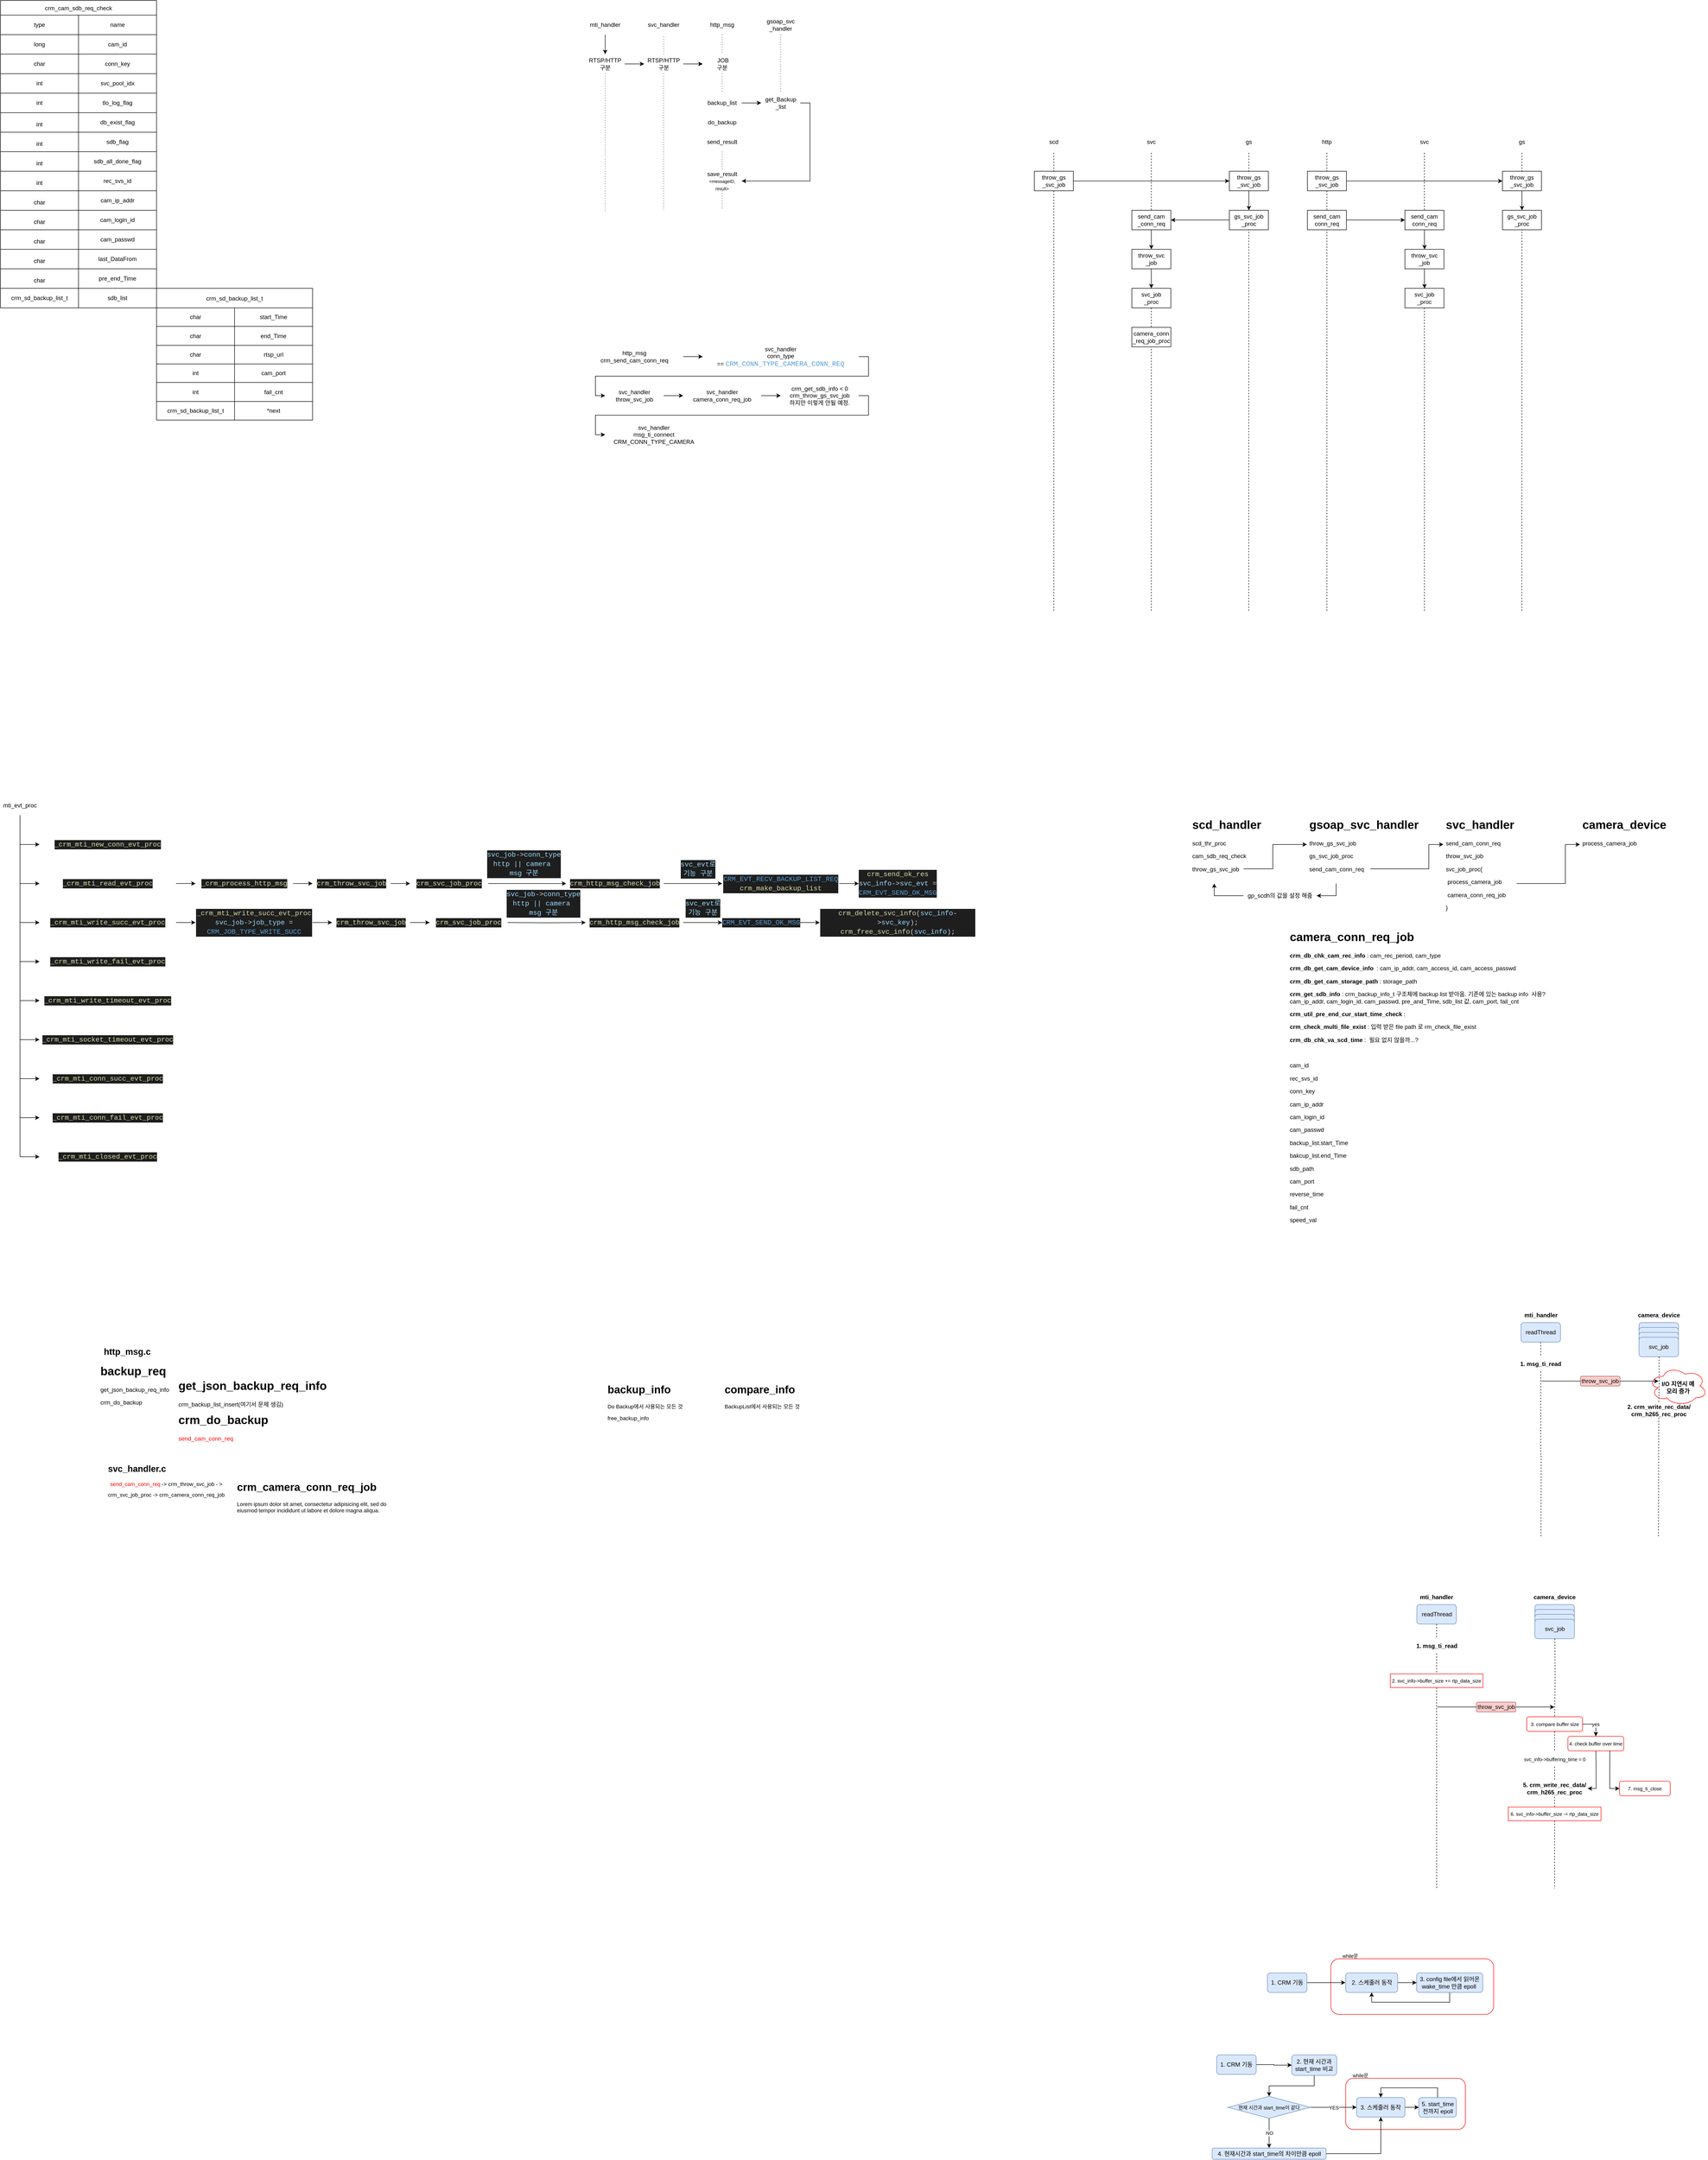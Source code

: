 <mxfile version="20.6.0" type="github">
  <diagram id="_P-Zi_dOzf9sflb4-BA2" name="audit_crm">
    <mxGraphModel dx="716" dy="392" grid="0" gridSize="10" guides="1" tooltips="1" connect="1" arrows="1" fold="1" page="1" pageScale="1" pageWidth="1200" pageHeight="1600" math="0" shadow="0">
      <root>
        <mxCell id="0" />
        <mxCell id="1" parent="0" />
        <mxCell id="55ldtlzUHcn-3hxcyMGC-123" value="" style="rounded=1;whiteSpace=wrap;html=1;strokeColor=#FF0000;fontSize=10;" vertex="1" parent="1">
          <mxGeometry x="2768" y="4024" width="334" height="114" as="geometry" />
        </mxCell>
        <mxCell id="55ldtlzUHcn-3hxcyMGC-122" value="" style="rounded=1;whiteSpace=wrap;html=1;strokeColor=#FF0000;fontSize=10;" vertex="1" parent="1">
          <mxGeometry x="2798.5" y="4269" width="245.5" height="105" as="geometry" />
        </mxCell>
        <mxCell id="55ldtlzUHcn-3hxcyMGC-51" value="" style="ellipse;shape=cloud;whiteSpace=wrap;html=1;strokeColor=#FF0000;" vertex="1" parent="1">
          <mxGeometry x="3420" y="2810" width="120" height="80" as="geometry" />
        </mxCell>
        <mxCell id="_jYX91c89LGHPGC9FFMB-1" value="" style="shape=table;startSize=0;container=1;collapsible=0;childLayout=tableLayout;" parent="1" vertex="1">
          <mxGeometry x="40" y="40" width="320" height="600" as="geometry" />
        </mxCell>
        <mxCell id="_jYX91c89LGHPGC9FFMB-2" value="" style="shape=tableRow;horizontal=0;startSize=0;swimlaneHead=0;swimlaneBody=0;top=0;left=0;bottom=0;right=0;collapsible=0;dropTarget=0;fillColor=none;points=[[0,0.5],[1,0.5]];portConstraint=eastwest;movable=0;resizable=0;rotatable=0;deletable=0;editable=0;connectable=0;" parent="_jYX91c89LGHPGC9FFMB-1" vertex="1">
          <mxGeometry width="320" height="40" as="geometry" />
        </mxCell>
        <mxCell id="_jYX91c89LGHPGC9FFMB-3" value="type" style="shape=partialRectangle;html=1;whiteSpace=wrap;connectable=0;overflow=hidden;fillColor=none;top=0;left=0;bottom=0;right=0;pointerEvents=1;" parent="_jYX91c89LGHPGC9FFMB-2" vertex="1">
          <mxGeometry width="160" height="40" as="geometry">
            <mxRectangle width="160" height="40" as="alternateBounds" />
          </mxGeometry>
        </mxCell>
        <mxCell id="_jYX91c89LGHPGC9FFMB-4" value="name" style="shape=partialRectangle;html=1;whiteSpace=wrap;connectable=0;overflow=hidden;fillColor=none;top=0;left=0;bottom=0;right=0;pointerEvents=1;" parent="_jYX91c89LGHPGC9FFMB-2" vertex="1">
          <mxGeometry x="160" width="160" height="40" as="geometry">
            <mxRectangle width="160" height="40" as="alternateBounds" />
          </mxGeometry>
        </mxCell>
        <mxCell id="_jYX91c89LGHPGC9FFMB-5" value="" style="shape=tableRow;horizontal=0;startSize=0;swimlaneHead=0;swimlaneBody=0;top=0;left=0;bottom=0;right=0;collapsible=0;dropTarget=0;fillColor=none;points=[[0,0.5],[1,0.5]];portConstraint=eastwest;" parent="_jYX91c89LGHPGC9FFMB-1" vertex="1">
          <mxGeometry y="40" width="320" height="40" as="geometry" />
        </mxCell>
        <mxCell id="_jYX91c89LGHPGC9FFMB-6" value="long&lt;br&gt;" style="shape=partialRectangle;html=1;whiteSpace=wrap;connectable=0;overflow=hidden;fillColor=none;top=0;left=0;bottom=0;right=0;pointerEvents=1;movable=0;resizable=0;rotatable=0;deletable=0;editable=0;" parent="_jYX91c89LGHPGC9FFMB-5" vertex="1">
          <mxGeometry width="160" height="40" as="geometry">
            <mxRectangle width="160" height="40" as="alternateBounds" />
          </mxGeometry>
        </mxCell>
        <mxCell id="_jYX91c89LGHPGC9FFMB-7" value="cam_id" style="shape=partialRectangle;html=1;whiteSpace=wrap;connectable=0;overflow=hidden;fillColor=none;top=0;left=0;bottom=0;right=0;pointerEvents=1;movable=0;resizable=0;rotatable=0;deletable=0;editable=0;" parent="_jYX91c89LGHPGC9FFMB-5" vertex="1">
          <mxGeometry x="160" width="160" height="40" as="geometry">
            <mxRectangle width="160" height="40" as="alternateBounds" />
          </mxGeometry>
        </mxCell>
        <mxCell id="_jYX91c89LGHPGC9FFMB-8" value="" style="shape=tableRow;horizontal=0;startSize=0;swimlaneHead=0;swimlaneBody=0;top=0;left=0;bottom=0;right=0;collapsible=0;dropTarget=0;fillColor=none;points=[[0,0.5],[1,0.5]];portConstraint=eastwest;" parent="_jYX91c89LGHPGC9FFMB-1" vertex="1">
          <mxGeometry y="80" width="320" height="40" as="geometry" />
        </mxCell>
        <mxCell id="_jYX91c89LGHPGC9FFMB-9" value="char" style="shape=partialRectangle;html=1;whiteSpace=wrap;connectable=0;overflow=hidden;fillColor=none;top=0;left=0;bottom=0;right=0;pointerEvents=1;movable=0;resizable=0;rotatable=0;deletable=0;editable=0;" parent="_jYX91c89LGHPGC9FFMB-8" vertex="1">
          <mxGeometry width="160" height="40" as="geometry">
            <mxRectangle width="160" height="40" as="alternateBounds" />
          </mxGeometry>
        </mxCell>
        <mxCell id="_jYX91c89LGHPGC9FFMB-10" value="conn_key" style="shape=partialRectangle;html=1;whiteSpace=wrap;connectable=0;overflow=hidden;fillColor=none;top=0;left=0;bottom=0;right=0;pointerEvents=1;movable=0;resizable=0;rotatable=0;deletable=0;editable=0;" parent="_jYX91c89LGHPGC9FFMB-8" vertex="1">
          <mxGeometry x="160" width="160" height="40" as="geometry">
            <mxRectangle width="160" height="40" as="alternateBounds" />
          </mxGeometry>
        </mxCell>
        <mxCell id="_jYX91c89LGHPGC9FFMB-11" value="" style="shape=tableRow;horizontal=0;startSize=0;swimlaneHead=0;swimlaneBody=0;top=0;left=0;bottom=0;right=0;collapsible=0;dropTarget=0;fillColor=none;points=[[0,0.5],[1,0.5]];portConstraint=eastwest;" parent="_jYX91c89LGHPGC9FFMB-1" vertex="1">
          <mxGeometry y="120" width="320" height="40" as="geometry" />
        </mxCell>
        <mxCell id="_jYX91c89LGHPGC9FFMB-12" value="int" style="shape=partialRectangle;html=1;whiteSpace=wrap;connectable=0;overflow=hidden;fillColor=none;top=0;left=0;bottom=0;right=0;pointerEvents=1;movable=0;resizable=0;rotatable=0;deletable=0;editable=0;" parent="_jYX91c89LGHPGC9FFMB-11" vertex="1">
          <mxGeometry width="160" height="40" as="geometry">
            <mxRectangle width="160" height="40" as="alternateBounds" />
          </mxGeometry>
        </mxCell>
        <mxCell id="_jYX91c89LGHPGC9FFMB-13" value="svc_pool_idx" style="shape=partialRectangle;html=1;whiteSpace=wrap;connectable=0;overflow=hidden;fillColor=none;top=0;left=0;bottom=0;right=0;pointerEvents=1;movable=0;resizable=0;rotatable=0;deletable=0;editable=0;" parent="_jYX91c89LGHPGC9FFMB-11" vertex="1">
          <mxGeometry x="160" width="160" height="40" as="geometry">
            <mxRectangle width="160" height="40" as="alternateBounds" />
          </mxGeometry>
        </mxCell>
        <mxCell id="_jYX91c89LGHPGC9FFMB-14" value="" style="shape=tableRow;horizontal=0;startSize=0;swimlaneHead=0;swimlaneBody=0;top=0;left=0;bottom=0;right=0;collapsible=0;dropTarget=0;fillColor=none;points=[[0,0.5],[1,0.5]];portConstraint=eastwest;" parent="_jYX91c89LGHPGC9FFMB-1" vertex="1">
          <mxGeometry y="160" width="320" height="40" as="geometry" />
        </mxCell>
        <mxCell id="_jYX91c89LGHPGC9FFMB-15" value="int" style="shape=partialRectangle;html=1;whiteSpace=wrap;connectable=0;overflow=hidden;fillColor=none;top=0;left=0;bottom=0;right=0;pointerEvents=1;movable=0;resizable=0;rotatable=0;deletable=0;editable=0;" parent="_jYX91c89LGHPGC9FFMB-14" vertex="1">
          <mxGeometry width="160" height="40" as="geometry">
            <mxRectangle width="160" height="40" as="alternateBounds" />
          </mxGeometry>
        </mxCell>
        <mxCell id="_jYX91c89LGHPGC9FFMB-16" value="tlo_log_flag" style="shape=partialRectangle;html=1;whiteSpace=wrap;connectable=0;overflow=hidden;fillColor=none;top=0;left=0;bottom=0;right=0;pointerEvents=1;movable=0;resizable=0;rotatable=0;deletable=0;editable=0;" parent="_jYX91c89LGHPGC9FFMB-14" vertex="1">
          <mxGeometry x="160" width="160" height="40" as="geometry">
            <mxRectangle width="160" height="40" as="alternateBounds" />
          </mxGeometry>
        </mxCell>
        <mxCell id="_jYX91c89LGHPGC9FFMB-17" value="" style="shape=tableRow;horizontal=0;startSize=0;swimlaneHead=0;swimlaneBody=0;top=0;left=0;bottom=0;right=0;collapsible=0;dropTarget=0;fillColor=none;points=[[0,0.5],[1,0.5]];portConstraint=eastwest;" parent="_jYX91c89LGHPGC9FFMB-1" vertex="1">
          <mxGeometry y="200" width="320" height="40" as="geometry" />
        </mxCell>
        <mxCell id="_jYX91c89LGHPGC9FFMB-18" value="&#xa;&lt;span style=&quot;color: rgb(0, 0, 0); font-family: Helvetica; font-size: 12px; font-style: normal; font-variant-ligatures: normal; font-variant-caps: normal; font-weight: 400; letter-spacing: normal; orphans: 2; text-align: center; text-indent: 0px; text-transform: none; widows: 2; word-spacing: 0px; -webkit-text-stroke-width: 0px; background-color: rgb(248, 249, 250); text-decoration-thickness: initial; text-decoration-style: initial; text-decoration-color: initial; float: none; display: inline !important;&quot;&gt;int&lt;/span&gt;&#xa;&#xa;" style="shape=partialRectangle;html=1;whiteSpace=wrap;connectable=0;overflow=hidden;fillColor=none;top=0;left=0;bottom=0;right=0;pointerEvents=1;movable=0;resizable=0;rotatable=0;deletable=0;editable=0;" parent="_jYX91c89LGHPGC9FFMB-17" vertex="1">
          <mxGeometry width="160" height="40" as="geometry">
            <mxRectangle width="160" height="40" as="alternateBounds" />
          </mxGeometry>
        </mxCell>
        <mxCell id="_jYX91c89LGHPGC9FFMB-19" value="db_exist_flag" style="shape=partialRectangle;html=1;whiteSpace=wrap;connectable=0;overflow=hidden;fillColor=none;top=0;left=0;bottom=0;right=0;pointerEvents=1;movable=0;resizable=0;rotatable=0;deletable=0;editable=0;" parent="_jYX91c89LGHPGC9FFMB-17" vertex="1">
          <mxGeometry x="160" width="160" height="40" as="geometry">
            <mxRectangle width="160" height="40" as="alternateBounds" />
          </mxGeometry>
        </mxCell>
        <mxCell id="_jYX91c89LGHPGC9FFMB-20" value="" style="shape=tableRow;horizontal=0;startSize=0;swimlaneHead=0;swimlaneBody=0;top=0;left=0;bottom=0;right=0;collapsible=0;dropTarget=0;fillColor=none;points=[[0,0.5],[1,0.5]];portConstraint=eastwest;" parent="_jYX91c89LGHPGC9FFMB-1" vertex="1">
          <mxGeometry y="240" width="320" height="40" as="geometry" />
        </mxCell>
        <mxCell id="_jYX91c89LGHPGC9FFMB-21" value="&#xa;&lt;span style=&quot;color: rgb(0, 0, 0); font-family: Helvetica; font-size: 12px; font-style: normal; font-variant-ligatures: normal; font-variant-caps: normal; font-weight: 400; letter-spacing: normal; orphans: 2; text-align: center; text-indent: 0px; text-transform: none; widows: 2; word-spacing: 0px; -webkit-text-stroke-width: 0px; background-color: rgb(248, 249, 250); text-decoration-thickness: initial; text-decoration-style: initial; text-decoration-color: initial; float: none; display: inline !important;&quot;&gt;int&lt;/span&gt;&#xa;&#xa;" style="shape=partialRectangle;html=1;whiteSpace=wrap;connectable=0;overflow=hidden;fillColor=none;top=0;left=0;bottom=0;right=0;pointerEvents=1;movable=0;resizable=0;rotatable=0;deletable=0;editable=0;" parent="_jYX91c89LGHPGC9FFMB-20" vertex="1">
          <mxGeometry width="160" height="40" as="geometry">
            <mxRectangle width="160" height="40" as="alternateBounds" />
          </mxGeometry>
        </mxCell>
        <mxCell id="_jYX91c89LGHPGC9FFMB-22" value="sdb_flag" style="shape=partialRectangle;html=1;whiteSpace=wrap;connectable=0;overflow=hidden;fillColor=none;top=0;left=0;bottom=0;right=0;pointerEvents=1;movable=0;resizable=0;rotatable=0;deletable=0;editable=0;" parent="_jYX91c89LGHPGC9FFMB-20" vertex="1">
          <mxGeometry x="160" width="160" height="40" as="geometry">
            <mxRectangle width="160" height="40" as="alternateBounds" />
          </mxGeometry>
        </mxCell>
        <mxCell id="_jYX91c89LGHPGC9FFMB-23" value="" style="shape=tableRow;horizontal=0;startSize=0;swimlaneHead=0;swimlaneBody=0;top=0;left=0;bottom=0;right=0;collapsible=0;dropTarget=0;fillColor=none;points=[[0,0.5],[1,0.5]];portConstraint=eastwest;" parent="_jYX91c89LGHPGC9FFMB-1" vertex="1">
          <mxGeometry y="280" width="320" height="40" as="geometry" />
        </mxCell>
        <mxCell id="_jYX91c89LGHPGC9FFMB-24" value="&#xa;&lt;span style=&quot;color: rgb(0, 0, 0); font-family: Helvetica; font-size: 12px; font-style: normal; font-variant-ligatures: normal; font-variant-caps: normal; font-weight: 400; letter-spacing: normal; orphans: 2; text-align: center; text-indent: 0px; text-transform: none; widows: 2; word-spacing: 0px; -webkit-text-stroke-width: 0px; background-color: rgb(248, 249, 250); text-decoration-thickness: initial; text-decoration-style: initial; text-decoration-color: initial; float: none; display: inline !important;&quot;&gt;int&lt;/span&gt;&#xa;&#xa;" style="shape=partialRectangle;html=1;whiteSpace=wrap;connectable=0;overflow=hidden;fillColor=none;top=0;left=0;bottom=0;right=0;pointerEvents=1;movable=0;resizable=0;rotatable=0;deletable=0;editable=0;" parent="_jYX91c89LGHPGC9FFMB-23" vertex="1">
          <mxGeometry width="160" height="40" as="geometry">
            <mxRectangle width="160" height="40" as="alternateBounds" />
          </mxGeometry>
        </mxCell>
        <mxCell id="_jYX91c89LGHPGC9FFMB-25" value="sdb_all_done_flag" style="shape=partialRectangle;html=1;whiteSpace=wrap;connectable=0;overflow=hidden;fillColor=none;top=0;left=0;bottom=0;right=0;pointerEvents=1;movable=0;resizable=0;rotatable=0;deletable=0;editable=0;" parent="_jYX91c89LGHPGC9FFMB-23" vertex="1">
          <mxGeometry x="160" width="160" height="40" as="geometry">
            <mxRectangle width="160" height="40" as="alternateBounds" />
          </mxGeometry>
        </mxCell>
        <mxCell id="_jYX91c89LGHPGC9FFMB-26" value="" style="shape=tableRow;horizontal=0;startSize=0;swimlaneHead=0;swimlaneBody=0;top=0;left=0;bottom=0;right=0;collapsible=0;dropTarget=0;fillColor=none;points=[[0,0.5],[1,0.5]];portConstraint=eastwest;" parent="_jYX91c89LGHPGC9FFMB-1" vertex="1">
          <mxGeometry y="320" width="320" height="40" as="geometry" />
        </mxCell>
        <mxCell id="_jYX91c89LGHPGC9FFMB-27" value="&#xa;&lt;span style=&quot;color: rgb(0, 0, 0); font-family: Helvetica; font-size: 12px; font-style: normal; font-variant-ligatures: normal; font-variant-caps: normal; font-weight: 400; letter-spacing: normal; orphans: 2; text-align: center; text-indent: 0px; text-transform: none; widows: 2; word-spacing: 0px; -webkit-text-stroke-width: 0px; background-color: rgb(248, 249, 250); text-decoration-thickness: initial; text-decoration-style: initial; text-decoration-color: initial; float: none; display: inline !important;&quot;&gt;int&lt;/span&gt;&#xa;&#xa;" style="shape=partialRectangle;html=1;whiteSpace=wrap;connectable=0;overflow=hidden;fillColor=none;top=0;left=0;bottom=0;right=0;pointerEvents=1;movable=0;resizable=0;rotatable=0;deletable=0;editable=0;" parent="_jYX91c89LGHPGC9FFMB-26" vertex="1">
          <mxGeometry width="160" height="40" as="geometry">
            <mxRectangle width="160" height="40" as="alternateBounds" />
          </mxGeometry>
        </mxCell>
        <mxCell id="_jYX91c89LGHPGC9FFMB-28" value="rec_svs_id" style="shape=partialRectangle;html=1;whiteSpace=wrap;connectable=0;overflow=hidden;fillColor=none;top=0;left=0;bottom=0;right=0;pointerEvents=1;movable=0;resizable=0;rotatable=0;deletable=0;editable=0;" parent="_jYX91c89LGHPGC9FFMB-26" vertex="1">
          <mxGeometry x="160" width="160" height="40" as="geometry">
            <mxRectangle width="160" height="40" as="alternateBounds" />
          </mxGeometry>
        </mxCell>
        <mxCell id="_jYX91c89LGHPGC9FFMB-29" value="" style="shape=tableRow;horizontal=0;startSize=0;swimlaneHead=0;swimlaneBody=0;top=0;left=0;bottom=0;right=0;collapsible=0;dropTarget=0;fillColor=none;points=[[0,0.5],[1,0.5]];portConstraint=eastwest;" parent="_jYX91c89LGHPGC9FFMB-1" vertex="1">
          <mxGeometry y="360" width="320" height="40" as="geometry" />
        </mxCell>
        <mxCell id="_jYX91c89LGHPGC9FFMB-30" value="&#xa;&lt;span style=&quot;color: rgb(0, 0, 0); font-family: Helvetica; font-size: 12px; font-style: normal; font-variant-ligatures: normal; font-variant-caps: normal; font-weight: 400; letter-spacing: normal; orphans: 2; text-align: center; text-indent: 0px; text-transform: none; widows: 2; word-spacing: 0px; -webkit-text-stroke-width: 0px; background-color: rgb(248, 249, 250); text-decoration-thickness: initial; text-decoration-style: initial; text-decoration-color: initial; float: none; display: inline !important;&quot;&gt;char&lt;/span&gt;&#xa;&#xa;" style="shape=partialRectangle;html=1;whiteSpace=wrap;connectable=0;overflow=hidden;fillColor=none;top=0;left=0;bottom=0;right=0;pointerEvents=1;movable=0;resizable=0;rotatable=0;deletable=0;editable=0;" parent="_jYX91c89LGHPGC9FFMB-29" vertex="1">
          <mxGeometry width="160" height="40" as="geometry">
            <mxRectangle width="160" height="40" as="alternateBounds" />
          </mxGeometry>
        </mxCell>
        <mxCell id="_jYX91c89LGHPGC9FFMB-31" value="cam_ip_addr" style="shape=partialRectangle;html=1;whiteSpace=wrap;connectable=0;overflow=hidden;fillColor=none;top=0;left=0;bottom=0;right=0;pointerEvents=1;movable=0;resizable=0;rotatable=0;deletable=0;editable=0;" parent="_jYX91c89LGHPGC9FFMB-29" vertex="1">
          <mxGeometry x="160" width="160" height="40" as="geometry">
            <mxRectangle width="160" height="40" as="alternateBounds" />
          </mxGeometry>
        </mxCell>
        <mxCell id="_jYX91c89LGHPGC9FFMB-32" value="" style="shape=tableRow;horizontal=0;startSize=0;swimlaneHead=0;swimlaneBody=0;top=0;left=0;bottom=0;right=0;collapsible=0;dropTarget=0;fillColor=none;points=[[0,0.5],[1,0.5]];portConstraint=eastwest;" parent="_jYX91c89LGHPGC9FFMB-1" vertex="1">
          <mxGeometry y="400" width="320" height="40" as="geometry" />
        </mxCell>
        <mxCell id="_jYX91c89LGHPGC9FFMB-33" value="&#xa;&lt;span style=&quot;color: rgb(0, 0, 0); font-family: Helvetica; font-size: 12px; font-style: normal; font-variant-ligatures: normal; font-variant-caps: normal; font-weight: 400; letter-spacing: normal; orphans: 2; text-align: center; text-indent: 0px; text-transform: none; widows: 2; word-spacing: 0px; -webkit-text-stroke-width: 0px; background-color: rgb(248, 249, 250); text-decoration-thickness: initial; text-decoration-style: initial; text-decoration-color: initial; float: none; display: inline !important;&quot;&gt;char&lt;/span&gt;&#xa;&#xa;" style="shape=partialRectangle;html=1;whiteSpace=wrap;connectable=0;overflow=hidden;fillColor=none;top=0;left=0;bottom=0;right=0;pointerEvents=1;movable=0;resizable=0;rotatable=0;deletable=0;editable=0;" parent="_jYX91c89LGHPGC9FFMB-32" vertex="1">
          <mxGeometry width="160" height="40" as="geometry">
            <mxRectangle width="160" height="40" as="alternateBounds" />
          </mxGeometry>
        </mxCell>
        <mxCell id="_jYX91c89LGHPGC9FFMB-34" value="cam_login_id" style="shape=partialRectangle;html=1;whiteSpace=wrap;connectable=0;overflow=hidden;fillColor=none;top=0;left=0;bottom=0;right=0;pointerEvents=1;movable=0;resizable=0;rotatable=0;deletable=0;editable=0;" parent="_jYX91c89LGHPGC9FFMB-32" vertex="1">
          <mxGeometry x="160" width="160" height="40" as="geometry">
            <mxRectangle width="160" height="40" as="alternateBounds" />
          </mxGeometry>
        </mxCell>
        <mxCell id="_jYX91c89LGHPGC9FFMB-35" value="" style="shape=tableRow;horizontal=0;startSize=0;swimlaneHead=0;swimlaneBody=0;top=0;left=0;bottom=0;right=0;collapsible=0;dropTarget=0;fillColor=none;points=[[0,0.5],[1,0.5]];portConstraint=eastwest;" parent="_jYX91c89LGHPGC9FFMB-1" vertex="1">
          <mxGeometry y="440" width="320" height="40" as="geometry" />
        </mxCell>
        <mxCell id="_jYX91c89LGHPGC9FFMB-36" value="&#xa;&lt;span style=&quot;color: rgb(0, 0, 0); font-family: Helvetica; font-size: 12px; font-style: normal; font-variant-ligatures: normal; font-variant-caps: normal; font-weight: 400; letter-spacing: normal; orphans: 2; text-align: center; text-indent: 0px; text-transform: none; widows: 2; word-spacing: 0px; -webkit-text-stroke-width: 0px; background-color: rgb(248, 249, 250); text-decoration-thickness: initial; text-decoration-style: initial; text-decoration-color: initial; float: none; display: inline !important;&quot;&gt;char&lt;/span&gt;&#xa;&#xa;" style="shape=partialRectangle;html=1;whiteSpace=wrap;connectable=0;overflow=hidden;fillColor=none;top=0;left=0;bottom=0;right=0;pointerEvents=1;movable=0;resizable=0;rotatable=0;deletable=0;editable=0;" parent="_jYX91c89LGHPGC9FFMB-35" vertex="1">
          <mxGeometry width="160" height="40" as="geometry">
            <mxRectangle width="160" height="40" as="alternateBounds" />
          </mxGeometry>
        </mxCell>
        <mxCell id="_jYX91c89LGHPGC9FFMB-37" value="cam_passwd" style="shape=partialRectangle;html=1;whiteSpace=wrap;connectable=0;overflow=hidden;fillColor=none;top=0;left=0;bottom=0;right=0;pointerEvents=1;movable=0;resizable=0;rotatable=0;deletable=0;editable=0;" parent="_jYX91c89LGHPGC9FFMB-35" vertex="1">
          <mxGeometry x="160" width="160" height="40" as="geometry">
            <mxRectangle width="160" height="40" as="alternateBounds" />
          </mxGeometry>
        </mxCell>
        <mxCell id="_jYX91c89LGHPGC9FFMB-38" value="" style="shape=tableRow;horizontal=0;startSize=0;swimlaneHead=0;swimlaneBody=0;top=0;left=0;bottom=0;right=0;collapsible=0;dropTarget=0;fillColor=none;points=[[0,0.5],[1,0.5]];portConstraint=eastwest;" parent="_jYX91c89LGHPGC9FFMB-1" vertex="1">
          <mxGeometry y="480" width="320" height="40" as="geometry" />
        </mxCell>
        <mxCell id="_jYX91c89LGHPGC9FFMB-39" value="&#xa;&lt;span style=&quot;color: rgb(0, 0, 0); font-family: Helvetica; font-size: 12px; font-style: normal; font-variant-ligatures: normal; font-variant-caps: normal; font-weight: 400; letter-spacing: normal; orphans: 2; text-align: center; text-indent: 0px; text-transform: none; widows: 2; word-spacing: 0px; -webkit-text-stroke-width: 0px; background-color: rgb(248, 249, 250); text-decoration-thickness: initial; text-decoration-style: initial; text-decoration-color: initial; float: none; display: inline !important;&quot;&gt;char&lt;/span&gt;&#xa;&#xa;" style="shape=partialRectangle;html=1;whiteSpace=wrap;connectable=0;overflow=hidden;fillColor=none;top=0;left=0;bottom=0;right=0;pointerEvents=1;movable=0;resizable=0;rotatable=0;deletable=0;editable=0;" parent="_jYX91c89LGHPGC9FFMB-38" vertex="1">
          <mxGeometry width="160" height="40" as="geometry">
            <mxRectangle width="160" height="40" as="alternateBounds" />
          </mxGeometry>
        </mxCell>
        <mxCell id="_jYX91c89LGHPGC9FFMB-40" value="last_DataFrom" style="shape=partialRectangle;html=1;whiteSpace=wrap;connectable=0;overflow=hidden;fillColor=none;top=0;left=0;bottom=0;right=0;pointerEvents=1;movable=0;resizable=0;rotatable=0;deletable=0;editable=0;" parent="_jYX91c89LGHPGC9FFMB-38" vertex="1">
          <mxGeometry x="160" width="160" height="40" as="geometry">
            <mxRectangle width="160" height="40" as="alternateBounds" />
          </mxGeometry>
        </mxCell>
        <mxCell id="_jYX91c89LGHPGC9FFMB-41" value="" style="shape=tableRow;horizontal=0;startSize=0;swimlaneHead=0;swimlaneBody=0;top=0;left=0;bottom=0;right=0;collapsible=0;dropTarget=0;fillColor=none;points=[[0,0.5],[1,0.5]];portConstraint=eastwest;" parent="_jYX91c89LGHPGC9FFMB-1" vertex="1">
          <mxGeometry y="520" width="320" height="40" as="geometry" />
        </mxCell>
        <mxCell id="_jYX91c89LGHPGC9FFMB-42" value="&#xa;&lt;span style=&quot;color: rgb(0, 0, 0); font-family: Helvetica; font-size: 12px; font-style: normal; font-variant-ligatures: normal; font-variant-caps: normal; font-weight: 400; letter-spacing: normal; orphans: 2; text-align: center; text-indent: 0px; text-transform: none; widows: 2; word-spacing: 0px; -webkit-text-stroke-width: 0px; background-color: rgb(248, 249, 250); text-decoration-thickness: initial; text-decoration-style: initial; text-decoration-color: initial; float: none; display: inline !important;&quot;&gt;char&lt;/span&gt;&#xa;&#xa;" style="shape=partialRectangle;html=1;whiteSpace=wrap;connectable=0;overflow=hidden;fillColor=none;top=0;left=0;bottom=0;right=0;pointerEvents=1;movable=0;resizable=0;rotatable=0;deletable=0;editable=0;" parent="_jYX91c89LGHPGC9FFMB-41" vertex="1">
          <mxGeometry width="160" height="40" as="geometry">
            <mxRectangle width="160" height="40" as="alternateBounds" />
          </mxGeometry>
        </mxCell>
        <mxCell id="_jYX91c89LGHPGC9FFMB-43" value="pre_end_Time" style="shape=partialRectangle;html=1;whiteSpace=wrap;connectable=0;overflow=hidden;fillColor=none;top=0;left=0;bottom=0;right=0;pointerEvents=1;movable=0;resizable=0;rotatable=0;deletable=0;editable=0;" parent="_jYX91c89LGHPGC9FFMB-41" vertex="1">
          <mxGeometry x="160" width="160" height="40" as="geometry">
            <mxRectangle width="160" height="40" as="alternateBounds" />
          </mxGeometry>
        </mxCell>
        <mxCell id="_jYX91c89LGHPGC9FFMB-46" style="shape=tableRow;horizontal=0;startSize=0;swimlaneHead=0;swimlaneBody=0;top=0;left=0;bottom=0;right=0;collapsible=0;dropTarget=0;fillColor=none;points=[[0,0.5],[1,0.5]];portConstraint=eastwest;" parent="_jYX91c89LGHPGC9FFMB-1" vertex="1">
          <mxGeometry y="560" width="320" height="40" as="geometry" />
        </mxCell>
        <mxCell id="_jYX91c89LGHPGC9FFMB-47" value="crm_sd_backup_list_t" style="shape=partialRectangle;html=1;whiteSpace=wrap;connectable=0;overflow=hidden;fillColor=none;top=0;left=0;bottom=0;right=0;pointerEvents=1;movable=0;resizable=0;rotatable=0;deletable=0;editable=0;" parent="_jYX91c89LGHPGC9FFMB-46" vertex="1">
          <mxGeometry width="160" height="40" as="geometry">
            <mxRectangle width="160" height="40" as="alternateBounds" />
          </mxGeometry>
        </mxCell>
        <mxCell id="_jYX91c89LGHPGC9FFMB-48" value="sdb_list" style="shape=partialRectangle;html=1;whiteSpace=wrap;connectable=0;overflow=hidden;fillColor=none;top=0;left=0;bottom=0;right=0;pointerEvents=1;movable=0;resizable=0;rotatable=0;deletable=0;editable=0;" parent="_jYX91c89LGHPGC9FFMB-46" vertex="1">
          <mxGeometry x="160" width="160" height="40" as="geometry">
            <mxRectangle width="160" height="40" as="alternateBounds" />
          </mxGeometry>
        </mxCell>
        <mxCell id="_jYX91c89LGHPGC9FFMB-49" value="crm_sd_backup_list_t" style="shape=table;startSize=40;container=1;collapsible=0;childLayout=tableLayout;" parent="1" vertex="1">
          <mxGeometry x="360" y="600" width="320" height="270" as="geometry" />
        </mxCell>
        <mxCell id="_jYX91c89LGHPGC9FFMB-50" value="" style="shape=tableRow;horizontal=0;startSize=0;swimlaneHead=0;swimlaneBody=0;top=0;left=0;bottom=0;right=0;collapsible=0;dropTarget=0;fillColor=none;points=[[0,0.5],[1,0.5]];portConstraint=eastwest;" parent="_jYX91c89LGHPGC9FFMB-49" vertex="1">
          <mxGeometry y="40" width="320" height="38" as="geometry" />
        </mxCell>
        <mxCell id="_jYX91c89LGHPGC9FFMB-51" value="char" style="shape=partialRectangle;html=1;whiteSpace=wrap;connectable=0;overflow=hidden;fillColor=none;top=0;left=0;bottom=0;right=0;pointerEvents=1;" parent="_jYX91c89LGHPGC9FFMB-50" vertex="1">
          <mxGeometry width="160" height="38" as="geometry">
            <mxRectangle width="160" height="38" as="alternateBounds" />
          </mxGeometry>
        </mxCell>
        <mxCell id="_jYX91c89LGHPGC9FFMB-52" value="start_Time" style="shape=partialRectangle;html=1;whiteSpace=wrap;connectable=0;overflow=hidden;fillColor=none;top=0;left=0;bottom=0;right=0;pointerEvents=1;" parent="_jYX91c89LGHPGC9FFMB-50" vertex="1">
          <mxGeometry x="160" width="160" height="38" as="geometry">
            <mxRectangle width="160" height="38" as="alternateBounds" />
          </mxGeometry>
        </mxCell>
        <mxCell id="_jYX91c89LGHPGC9FFMB-53" value="" style="shape=tableRow;horizontal=0;startSize=0;swimlaneHead=0;swimlaneBody=0;top=0;left=0;bottom=0;right=0;collapsible=0;dropTarget=0;fillColor=none;points=[[0,0.5],[1,0.5]];portConstraint=eastwest;" parent="_jYX91c89LGHPGC9FFMB-49" vertex="1">
          <mxGeometry y="78" width="320" height="39" as="geometry" />
        </mxCell>
        <mxCell id="_jYX91c89LGHPGC9FFMB-54" value="char" style="shape=partialRectangle;html=1;whiteSpace=wrap;connectable=0;overflow=hidden;fillColor=none;top=0;left=0;bottom=0;right=0;pointerEvents=1;" parent="_jYX91c89LGHPGC9FFMB-53" vertex="1">
          <mxGeometry width="160" height="39" as="geometry">
            <mxRectangle width="160" height="39" as="alternateBounds" />
          </mxGeometry>
        </mxCell>
        <mxCell id="_jYX91c89LGHPGC9FFMB-55" value="end_Time" style="shape=partialRectangle;html=1;whiteSpace=wrap;connectable=0;overflow=hidden;fillColor=none;top=0;left=0;bottom=0;right=0;pointerEvents=1;" parent="_jYX91c89LGHPGC9FFMB-53" vertex="1">
          <mxGeometry x="160" width="160" height="39" as="geometry">
            <mxRectangle width="160" height="39" as="alternateBounds" />
          </mxGeometry>
        </mxCell>
        <mxCell id="_jYX91c89LGHPGC9FFMB-56" value="" style="shape=tableRow;horizontal=0;startSize=0;swimlaneHead=0;swimlaneBody=0;top=0;left=0;bottom=0;right=0;collapsible=0;dropTarget=0;fillColor=none;points=[[0,0.5],[1,0.5]];portConstraint=eastwest;" parent="_jYX91c89LGHPGC9FFMB-49" vertex="1">
          <mxGeometry y="117" width="320" height="38" as="geometry" />
        </mxCell>
        <mxCell id="_jYX91c89LGHPGC9FFMB-57" value="char" style="shape=partialRectangle;html=1;whiteSpace=wrap;connectable=0;overflow=hidden;fillColor=none;top=0;left=0;bottom=0;right=0;pointerEvents=1;" parent="_jYX91c89LGHPGC9FFMB-56" vertex="1">
          <mxGeometry width="160" height="38" as="geometry">
            <mxRectangle width="160" height="38" as="alternateBounds" />
          </mxGeometry>
        </mxCell>
        <mxCell id="_jYX91c89LGHPGC9FFMB-58" value="rtsp_url" style="shape=partialRectangle;html=1;whiteSpace=wrap;connectable=0;overflow=hidden;fillColor=none;top=0;left=0;bottom=0;right=0;pointerEvents=1;" parent="_jYX91c89LGHPGC9FFMB-56" vertex="1">
          <mxGeometry x="160" width="160" height="38" as="geometry">
            <mxRectangle width="160" height="38" as="alternateBounds" />
          </mxGeometry>
        </mxCell>
        <mxCell id="_jYX91c89LGHPGC9FFMB-59" value="" style="shape=tableRow;horizontal=0;startSize=0;swimlaneHead=0;swimlaneBody=0;top=0;left=0;bottom=0;right=0;collapsible=0;dropTarget=0;fillColor=none;points=[[0,0.5],[1,0.5]];portConstraint=eastwest;" parent="_jYX91c89LGHPGC9FFMB-49" vertex="1">
          <mxGeometry y="155" width="320" height="38" as="geometry" />
        </mxCell>
        <mxCell id="_jYX91c89LGHPGC9FFMB-60" value="int" style="shape=partialRectangle;html=1;whiteSpace=wrap;connectable=0;overflow=hidden;fillColor=none;top=0;left=0;bottom=0;right=0;pointerEvents=1;" parent="_jYX91c89LGHPGC9FFMB-59" vertex="1">
          <mxGeometry width="160" height="38" as="geometry">
            <mxRectangle width="160" height="38" as="alternateBounds" />
          </mxGeometry>
        </mxCell>
        <mxCell id="_jYX91c89LGHPGC9FFMB-61" value="cam_port" style="shape=partialRectangle;html=1;whiteSpace=wrap;connectable=0;overflow=hidden;fillColor=none;top=0;left=0;bottom=0;right=0;pointerEvents=1;" parent="_jYX91c89LGHPGC9FFMB-59" vertex="1">
          <mxGeometry x="160" width="160" height="38" as="geometry">
            <mxRectangle width="160" height="38" as="alternateBounds" />
          </mxGeometry>
        </mxCell>
        <mxCell id="_jYX91c89LGHPGC9FFMB-62" value="" style="shape=tableRow;horizontal=0;startSize=0;swimlaneHead=0;swimlaneBody=0;top=0;left=0;bottom=0;right=0;collapsible=0;dropTarget=0;fillColor=none;points=[[0,0.5],[1,0.5]];portConstraint=eastwest;" parent="_jYX91c89LGHPGC9FFMB-49" vertex="1">
          <mxGeometry y="193" width="320" height="39" as="geometry" />
        </mxCell>
        <mxCell id="_jYX91c89LGHPGC9FFMB-63" value="int" style="shape=partialRectangle;html=1;whiteSpace=wrap;connectable=0;overflow=hidden;fillColor=none;top=0;left=0;bottom=0;right=0;pointerEvents=1;" parent="_jYX91c89LGHPGC9FFMB-62" vertex="1">
          <mxGeometry width="160" height="39" as="geometry">
            <mxRectangle width="160" height="39" as="alternateBounds" />
          </mxGeometry>
        </mxCell>
        <mxCell id="_jYX91c89LGHPGC9FFMB-64" value="fail_cnt" style="shape=partialRectangle;html=1;whiteSpace=wrap;connectable=0;overflow=hidden;fillColor=none;top=0;left=0;bottom=0;right=0;pointerEvents=1;" parent="_jYX91c89LGHPGC9FFMB-62" vertex="1">
          <mxGeometry x="160" width="160" height="39" as="geometry">
            <mxRectangle width="160" height="39" as="alternateBounds" />
          </mxGeometry>
        </mxCell>
        <mxCell id="_jYX91c89LGHPGC9FFMB-65" value="" style="shape=tableRow;horizontal=0;startSize=0;swimlaneHead=0;swimlaneBody=0;top=0;left=0;bottom=0;right=0;collapsible=0;dropTarget=0;fillColor=none;points=[[0,0.5],[1,0.5]];portConstraint=eastwest;" parent="_jYX91c89LGHPGC9FFMB-49" vertex="1">
          <mxGeometry y="232" width="320" height="38" as="geometry" />
        </mxCell>
        <mxCell id="_jYX91c89LGHPGC9FFMB-66" value="crm_sd_backup_list_t" style="shape=partialRectangle;html=1;whiteSpace=wrap;connectable=0;overflow=hidden;fillColor=none;top=0;left=0;bottom=0;right=0;pointerEvents=1;" parent="_jYX91c89LGHPGC9FFMB-65" vertex="1">
          <mxGeometry width="160" height="38" as="geometry">
            <mxRectangle width="160" height="38" as="alternateBounds" />
          </mxGeometry>
        </mxCell>
        <mxCell id="_jYX91c89LGHPGC9FFMB-67" value="*next" style="shape=partialRectangle;html=1;whiteSpace=wrap;connectable=0;overflow=hidden;fillColor=none;top=0;left=0;bottom=0;right=0;pointerEvents=1;" parent="_jYX91c89LGHPGC9FFMB-65" vertex="1">
          <mxGeometry x="160" width="160" height="38" as="geometry">
            <mxRectangle width="160" height="38" as="alternateBounds" />
          </mxGeometry>
        </mxCell>
        <mxCell id="_jYX91c89LGHPGC9FFMB-114" value="crm_cam_sdb_req_check" style="shape=table;startSize=30;container=1;collapsible=0;childLayout=tableLayout;" parent="1" vertex="1">
          <mxGeometry x="40" y="10" width="320" height="550" as="geometry" />
        </mxCell>
        <mxCell id="_jYX91c89LGHPGC9FFMB-115" value="" style="shape=tableRow;horizontal=0;startSize=0;swimlaneHead=0;swimlaneBody=0;top=0;left=0;bottom=0;right=0;collapsible=0;dropTarget=0;fillColor=none;points=[[0,0.5],[1,0.5]];portConstraint=eastwest;" parent="_jYX91c89LGHPGC9FFMB-114" vertex="1">
          <mxGeometry y="30" width="320" height="40" as="geometry" />
        </mxCell>
        <mxCell id="_jYX91c89LGHPGC9FFMB-116" value="" style="shape=partialRectangle;html=1;whiteSpace=wrap;connectable=0;overflow=hidden;fillColor=none;top=0;left=0;bottom=0;right=0;pointerEvents=1;" parent="_jYX91c89LGHPGC9FFMB-115" vertex="1">
          <mxGeometry width="160" height="40" as="geometry">
            <mxRectangle width="160" height="40" as="alternateBounds" />
          </mxGeometry>
        </mxCell>
        <mxCell id="_jYX91c89LGHPGC9FFMB-117" value="" style="shape=partialRectangle;html=1;whiteSpace=wrap;connectable=0;overflow=hidden;fillColor=none;top=0;left=0;bottom=0;right=0;pointerEvents=1;" parent="_jYX91c89LGHPGC9FFMB-115" vertex="1">
          <mxGeometry x="160" width="160" height="40" as="geometry">
            <mxRectangle width="160" height="40" as="alternateBounds" />
          </mxGeometry>
        </mxCell>
        <mxCell id="_jYX91c89LGHPGC9FFMB-118" value="" style="shape=tableRow;horizontal=0;startSize=0;swimlaneHead=0;swimlaneBody=0;top=0;left=0;bottom=0;right=0;collapsible=0;dropTarget=0;fillColor=none;points=[[0,0.5],[1,0.5]];portConstraint=eastwest;" parent="_jYX91c89LGHPGC9FFMB-114" vertex="1">
          <mxGeometry y="70" width="320" height="40" as="geometry" />
        </mxCell>
        <mxCell id="_jYX91c89LGHPGC9FFMB-119" value="" style="shape=partialRectangle;html=1;whiteSpace=wrap;connectable=0;overflow=hidden;fillColor=none;top=0;left=0;bottom=0;right=0;pointerEvents=1;" parent="_jYX91c89LGHPGC9FFMB-118" vertex="1">
          <mxGeometry width="160" height="40" as="geometry">
            <mxRectangle width="160" height="40" as="alternateBounds" />
          </mxGeometry>
        </mxCell>
        <mxCell id="_jYX91c89LGHPGC9FFMB-120" value="" style="shape=partialRectangle;html=1;whiteSpace=wrap;connectable=0;overflow=hidden;fillColor=none;top=0;left=0;bottom=0;right=0;pointerEvents=1;" parent="_jYX91c89LGHPGC9FFMB-118" vertex="1">
          <mxGeometry x="160" width="160" height="40" as="geometry">
            <mxRectangle width="160" height="40" as="alternateBounds" />
          </mxGeometry>
        </mxCell>
        <mxCell id="_jYX91c89LGHPGC9FFMB-121" value="" style="shape=tableRow;horizontal=0;startSize=0;swimlaneHead=0;swimlaneBody=0;top=0;left=0;bottom=0;right=0;collapsible=0;dropTarget=0;fillColor=none;points=[[0,0.5],[1,0.5]];portConstraint=eastwest;" parent="_jYX91c89LGHPGC9FFMB-114" vertex="1">
          <mxGeometry y="110" width="320" height="40" as="geometry" />
        </mxCell>
        <mxCell id="_jYX91c89LGHPGC9FFMB-122" value="" style="shape=partialRectangle;html=1;whiteSpace=wrap;connectable=0;overflow=hidden;fillColor=none;top=0;left=0;bottom=0;right=0;pointerEvents=1;" parent="_jYX91c89LGHPGC9FFMB-121" vertex="1">
          <mxGeometry width="160" height="40" as="geometry">
            <mxRectangle width="160" height="40" as="alternateBounds" />
          </mxGeometry>
        </mxCell>
        <mxCell id="_jYX91c89LGHPGC9FFMB-123" value="" style="shape=partialRectangle;html=1;whiteSpace=wrap;connectable=0;overflow=hidden;fillColor=none;top=0;left=0;bottom=0;right=0;pointerEvents=1;" parent="_jYX91c89LGHPGC9FFMB-121" vertex="1">
          <mxGeometry x="160" width="160" height="40" as="geometry">
            <mxRectangle width="160" height="40" as="alternateBounds" />
          </mxGeometry>
        </mxCell>
        <mxCell id="_jYX91c89LGHPGC9FFMB-124" value="" style="shape=tableRow;horizontal=0;startSize=0;swimlaneHead=0;swimlaneBody=0;top=0;left=0;bottom=0;right=0;collapsible=0;dropTarget=0;fillColor=none;points=[[0,0.5],[1,0.5]];portConstraint=eastwest;" parent="_jYX91c89LGHPGC9FFMB-114" vertex="1">
          <mxGeometry y="150" width="320" height="40" as="geometry" />
        </mxCell>
        <mxCell id="_jYX91c89LGHPGC9FFMB-125" value="" style="shape=partialRectangle;html=1;whiteSpace=wrap;connectable=0;overflow=hidden;fillColor=none;top=0;left=0;bottom=0;right=0;pointerEvents=1;" parent="_jYX91c89LGHPGC9FFMB-124" vertex="1">
          <mxGeometry width="160" height="40" as="geometry">
            <mxRectangle width="160" height="40" as="alternateBounds" />
          </mxGeometry>
        </mxCell>
        <mxCell id="_jYX91c89LGHPGC9FFMB-126" value="" style="shape=partialRectangle;html=1;whiteSpace=wrap;connectable=0;overflow=hidden;fillColor=none;top=0;left=0;bottom=0;right=0;pointerEvents=1;" parent="_jYX91c89LGHPGC9FFMB-124" vertex="1">
          <mxGeometry x="160" width="160" height="40" as="geometry">
            <mxRectangle width="160" height="40" as="alternateBounds" />
          </mxGeometry>
        </mxCell>
        <mxCell id="_jYX91c89LGHPGC9FFMB-127" value="" style="shape=tableRow;horizontal=0;startSize=0;swimlaneHead=0;swimlaneBody=0;top=0;left=0;bottom=0;right=0;collapsible=0;dropTarget=0;fillColor=none;points=[[0,0.5],[1,0.5]];portConstraint=eastwest;" parent="_jYX91c89LGHPGC9FFMB-114" vertex="1">
          <mxGeometry y="190" width="320" height="40" as="geometry" />
        </mxCell>
        <mxCell id="_jYX91c89LGHPGC9FFMB-128" value="" style="shape=partialRectangle;html=1;whiteSpace=wrap;connectable=0;overflow=hidden;fillColor=none;top=0;left=0;bottom=0;right=0;pointerEvents=1;" parent="_jYX91c89LGHPGC9FFMB-127" vertex="1">
          <mxGeometry width="160" height="40" as="geometry">
            <mxRectangle width="160" height="40" as="alternateBounds" />
          </mxGeometry>
        </mxCell>
        <mxCell id="_jYX91c89LGHPGC9FFMB-129" value="" style="shape=partialRectangle;html=1;whiteSpace=wrap;connectable=0;overflow=hidden;fillColor=none;top=0;left=0;bottom=0;right=0;pointerEvents=1;" parent="_jYX91c89LGHPGC9FFMB-127" vertex="1">
          <mxGeometry x="160" width="160" height="40" as="geometry">
            <mxRectangle width="160" height="40" as="alternateBounds" />
          </mxGeometry>
        </mxCell>
        <mxCell id="_jYX91c89LGHPGC9FFMB-130" value="" style="shape=tableRow;horizontal=0;startSize=0;swimlaneHead=0;swimlaneBody=0;top=0;left=0;bottom=0;right=0;collapsible=0;dropTarget=0;fillColor=none;points=[[0,0.5],[1,0.5]];portConstraint=eastwest;" parent="_jYX91c89LGHPGC9FFMB-114" vertex="1">
          <mxGeometry y="230" width="320" height="40" as="geometry" />
        </mxCell>
        <mxCell id="_jYX91c89LGHPGC9FFMB-131" value="" style="shape=partialRectangle;html=1;whiteSpace=wrap;connectable=0;overflow=hidden;fillColor=none;top=0;left=0;bottom=0;right=0;pointerEvents=1;" parent="_jYX91c89LGHPGC9FFMB-130" vertex="1">
          <mxGeometry width="160" height="40" as="geometry">
            <mxRectangle width="160" height="40" as="alternateBounds" />
          </mxGeometry>
        </mxCell>
        <mxCell id="_jYX91c89LGHPGC9FFMB-132" value="" style="shape=partialRectangle;html=1;whiteSpace=wrap;connectable=0;overflow=hidden;fillColor=none;top=0;left=0;bottom=0;right=0;pointerEvents=1;" parent="_jYX91c89LGHPGC9FFMB-130" vertex="1">
          <mxGeometry x="160" width="160" height="40" as="geometry">
            <mxRectangle width="160" height="40" as="alternateBounds" />
          </mxGeometry>
        </mxCell>
        <mxCell id="_jYX91c89LGHPGC9FFMB-133" value="" style="shape=tableRow;horizontal=0;startSize=0;swimlaneHead=0;swimlaneBody=0;top=0;left=0;bottom=0;right=0;collapsible=0;dropTarget=0;fillColor=none;points=[[0,0.5],[1,0.5]];portConstraint=eastwest;" parent="_jYX91c89LGHPGC9FFMB-114" vertex="1">
          <mxGeometry y="270" width="320" height="40" as="geometry" />
        </mxCell>
        <mxCell id="_jYX91c89LGHPGC9FFMB-134" value="" style="shape=partialRectangle;html=1;whiteSpace=wrap;connectable=0;overflow=hidden;fillColor=none;top=0;left=0;bottom=0;right=0;pointerEvents=1;" parent="_jYX91c89LGHPGC9FFMB-133" vertex="1">
          <mxGeometry width="160" height="40" as="geometry">
            <mxRectangle width="160" height="40" as="alternateBounds" />
          </mxGeometry>
        </mxCell>
        <mxCell id="_jYX91c89LGHPGC9FFMB-135" value="" style="shape=partialRectangle;html=1;whiteSpace=wrap;connectable=0;overflow=hidden;fillColor=none;top=0;left=0;bottom=0;right=0;pointerEvents=1;" parent="_jYX91c89LGHPGC9FFMB-133" vertex="1">
          <mxGeometry x="160" width="160" height="40" as="geometry">
            <mxRectangle width="160" height="40" as="alternateBounds" />
          </mxGeometry>
        </mxCell>
        <mxCell id="_jYX91c89LGHPGC9FFMB-136" value="" style="shape=tableRow;horizontal=0;startSize=0;swimlaneHead=0;swimlaneBody=0;top=0;left=0;bottom=0;right=0;collapsible=0;dropTarget=0;fillColor=none;points=[[0,0.5],[1,0.5]];portConstraint=eastwest;" parent="_jYX91c89LGHPGC9FFMB-114" vertex="1">
          <mxGeometry y="310" width="320" height="40" as="geometry" />
        </mxCell>
        <mxCell id="_jYX91c89LGHPGC9FFMB-137" value="" style="shape=partialRectangle;html=1;whiteSpace=wrap;connectable=0;overflow=hidden;fillColor=none;top=0;left=0;bottom=0;right=0;pointerEvents=1;" parent="_jYX91c89LGHPGC9FFMB-136" vertex="1">
          <mxGeometry width="160" height="40" as="geometry">
            <mxRectangle width="160" height="40" as="alternateBounds" />
          </mxGeometry>
        </mxCell>
        <mxCell id="_jYX91c89LGHPGC9FFMB-138" value="" style="shape=partialRectangle;html=1;whiteSpace=wrap;connectable=0;overflow=hidden;fillColor=none;top=0;left=0;bottom=0;right=0;pointerEvents=1;" parent="_jYX91c89LGHPGC9FFMB-136" vertex="1">
          <mxGeometry x="160" width="160" height="40" as="geometry">
            <mxRectangle width="160" height="40" as="alternateBounds" />
          </mxGeometry>
        </mxCell>
        <mxCell id="_jYX91c89LGHPGC9FFMB-139" value="" style="shape=tableRow;horizontal=0;startSize=0;swimlaneHead=0;swimlaneBody=0;top=0;left=0;bottom=0;right=0;collapsible=0;dropTarget=0;fillColor=none;points=[[0,0.5],[1,0.5]];portConstraint=eastwest;" parent="_jYX91c89LGHPGC9FFMB-114" vertex="1">
          <mxGeometry y="350" width="320" height="40" as="geometry" />
        </mxCell>
        <mxCell id="_jYX91c89LGHPGC9FFMB-140" value="" style="shape=partialRectangle;html=1;whiteSpace=wrap;connectable=0;overflow=hidden;fillColor=none;top=0;left=0;bottom=0;right=0;pointerEvents=1;" parent="_jYX91c89LGHPGC9FFMB-139" vertex="1">
          <mxGeometry width="160" height="40" as="geometry">
            <mxRectangle width="160" height="40" as="alternateBounds" />
          </mxGeometry>
        </mxCell>
        <mxCell id="_jYX91c89LGHPGC9FFMB-141" value="" style="shape=partialRectangle;html=1;whiteSpace=wrap;connectable=0;overflow=hidden;fillColor=none;top=0;left=0;bottom=0;right=0;pointerEvents=1;" parent="_jYX91c89LGHPGC9FFMB-139" vertex="1">
          <mxGeometry x="160" width="160" height="40" as="geometry">
            <mxRectangle width="160" height="40" as="alternateBounds" />
          </mxGeometry>
        </mxCell>
        <mxCell id="_jYX91c89LGHPGC9FFMB-142" value="" style="shape=tableRow;horizontal=0;startSize=0;swimlaneHead=0;swimlaneBody=0;top=0;left=0;bottom=0;right=0;collapsible=0;dropTarget=0;fillColor=none;points=[[0,0.5],[1,0.5]];portConstraint=eastwest;" parent="_jYX91c89LGHPGC9FFMB-114" vertex="1">
          <mxGeometry y="390" width="320" height="40" as="geometry" />
        </mxCell>
        <mxCell id="_jYX91c89LGHPGC9FFMB-143" value="" style="shape=partialRectangle;html=1;whiteSpace=wrap;connectable=0;overflow=hidden;fillColor=none;top=0;left=0;bottom=0;right=0;pointerEvents=1;" parent="_jYX91c89LGHPGC9FFMB-142" vertex="1">
          <mxGeometry width="160" height="40" as="geometry">
            <mxRectangle width="160" height="40" as="alternateBounds" />
          </mxGeometry>
        </mxCell>
        <mxCell id="_jYX91c89LGHPGC9FFMB-144" value="" style="shape=partialRectangle;html=1;whiteSpace=wrap;connectable=0;overflow=hidden;fillColor=none;top=0;left=0;bottom=0;right=0;pointerEvents=1;" parent="_jYX91c89LGHPGC9FFMB-142" vertex="1">
          <mxGeometry x="160" width="160" height="40" as="geometry">
            <mxRectangle width="160" height="40" as="alternateBounds" />
          </mxGeometry>
        </mxCell>
        <mxCell id="_jYX91c89LGHPGC9FFMB-145" value="" style="shape=tableRow;horizontal=0;startSize=0;swimlaneHead=0;swimlaneBody=0;top=0;left=0;bottom=0;right=0;collapsible=0;dropTarget=0;fillColor=none;points=[[0,0.5],[1,0.5]];portConstraint=eastwest;" parent="_jYX91c89LGHPGC9FFMB-114" vertex="1">
          <mxGeometry y="430" width="320" height="40" as="geometry" />
        </mxCell>
        <mxCell id="_jYX91c89LGHPGC9FFMB-146" value="" style="shape=partialRectangle;html=1;whiteSpace=wrap;connectable=0;overflow=hidden;fillColor=none;top=0;left=0;bottom=0;right=0;pointerEvents=1;" parent="_jYX91c89LGHPGC9FFMB-145" vertex="1">
          <mxGeometry width="160" height="40" as="geometry">
            <mxRectangle width="160" height="40" as="alternateBounds" />
          </mxGeometry>
        </mxCell>
        <mxCell id="_jYX91c89LGHPGC9FFMB-147" value="" style="shape=partialRectangle;html=1;whiteSpace=wrap;connectable=0;overflow=hidden;fillColor=none;top=0;left=0;bottom=0;right=0;pointerEvents=1;" parent="_jYX91c89LGHPGC9FFMB-145" vertex="1">
          <mxGeometry x="160" width="160" height="40" as="geometry">
            <mxRectangle width="160" height="40" as="alternateBounds" />
          </mxGeometry>
        </mxCell>
        <mxCell id="_jYX91c89LGHPGC9FFMB-148" value="" style="shape=tableRow;horizontal=0;startSize=0;swimlaneHead=0;swimlaneBody=0;top=0;left=0;bottom=0;right=0;collapsible=0;dropTarget=0;fillColor=none;points=[[0,0.5],[1,0.5]];portConstraint=eastwest;" parent="_jYX91c89LGHPGC9FFMB-114" vertex="1">
          <mxGeometry y="470" width="320" height="40" as="geometry" />
        </mxCell>
        <mxCell id="_jYX91c89LGHPGC9FFMB-149" value="" style="shape=partialRectangle;html=1;whiteSpace=wrap;connectable=0;overflow=hidden;fillColor=none;top=0;left=0;bottom=0;right=0;pointerEvents=1;" parent="_jYX91c89LGHPGC9FFMB-148" vertex="1">
          <mxGeometry width="160" height="40" as="geometry">
            <mxRectangle width="160" height="40" as="alternateBounds" />
          </mxGeometry>
        </mxCell>
        <mxCell id="_jYX91c89LGHPGC9FFMB-150" value="" style="shape=partialRectangle;html=1;whiteSpace=wrap;connectable=0;overflow=hidden;fillColor=none;top=0;left=0;bottom=0;right=0;pointerEvents=1;" parent="_jYX91c89LGHPGC9FFMB-148" vertex="1">
          <mxGeometry x="160" width="160" height="40" as="geometry">
            <mxRectangle width="160" height="40" as="alternateBounds" />
          </mxGeometry>
        </mxCell>
        <mxCell id="_jYX91c89LGHPGC9FFMB-151" value="" style="shape=tableRow;horizontal=0;startSize=0;swimlaneHead=0;swimlaneBody=0;top=0;left=0;bottom=0;right=0;collapsible=0;dropTarget=0;fillColor=none;points=[[0,0.5],[1,0.5]];portConstraint=eastwest;" parent="_jYX91c89LGHPGC9FFMB-114" vertex="1">
          <mxGeometry y="510" width="320" height="40" as="geometry" />
        </mxCell>
        <mxCell id="_jYX91c89LGHPGC9FFMB-152" value="" style="shape=partialRectangle;html=1;whiteSpace=wrap;connectable=0;overflow=hidden;fillColor=none;top=0;left=0;bottom=0;right=0;pointerEvents=1;" parent="_jYX91c89LGHPGC9FFMB-151" vertex="1">
          <mxGeometry width="160" height="40" as="geometry">
            <mxRectangle width="160" height="40" as="alternateBounds" />
          </mxGeometry>
        </mxCell>
        <mxCell id="_jYX91c89LGHPGC9FFMB-153" value="" style="shape=partialRectangle;html=1;whiteSpace=wrap;connectable=0;overflow=hidden;fillColor=none;top=0;left=0;bottom=0;right=0;pointerEvents=1;" parent="_jYX91c89LGHPGC9FFMB-151" vertex="1">
          <mxGeometry x="160" width="160" height="40" as="geometry">
            <mxRectangle width="160" height="40" as="alternateBounds" />
          </mxGeometry>
        </mxCell>
        <mxCell id="mVDugHJZV_uuTdiIqoxV-2" style="edgeStyle=orthogonalEdgeStyle;rounded=0;orthogonalLoop=1;jettySize=auto;html=1;exitX=0.5;exitY=1;exitDx=0;exitDy=0;entryX=0;entryY=0.5;entryDx=0;entryDy=0;" parent="1" source="mVDugHJZV_uuTdiIqoxV-1" target="mVDugHJZV_uuTdiIqoxV-11" edge="1">
          <mxGeometry relative="1" as="geometry">
            <mxPoint x="80" y="2420" as="targetPoint" />
          </mxGeometry>
        </mxCell>
        <mxCell id="mVDugHJZV_uuTdiIqoxV-12" style="edgeStyle=orthogonalEdgeStyle;rounded=0;orthogonalLoop=1;jettySize=auto;html=1;exitX=0.5;exitY=1;exitDx=0;exitDy=0;entryX=0;entryY=0.5;entryDx=0;entryDy=0;" parent="1" source="mVDugHJZV_uuTdiIqoxV-1" target="mVDugHJZV_uuTdiIqoxV-10" edge="1">
          <mxGeometry relative="1" as="geometry" />
        </mxCell>
        <mxCell id="mVDugHJZV_uuTdiIqoxV-13" style="edgeStyle=orthogonalEdgeStyle;rounded=0;orthogonalLoop=1;jettySize=auto;html=1;exitX=0.5;exitY=1;exitDx=0;exitDy=0;entryX=0;entryY=0.5;entryDx=0;entryDy=0;" parent="1" source="mVDugHJZV_uuTdiIqoxV-1" target="mVDugHJZV_uuTdiIqoxV-9" edge="1">
          <mxGeometry relative="1" as="geometry" />
        </mxCell>
        <mxCell id="mVDugHJZV_uuTdiIqoxV-14" style="edgeStyle=orthogonalEdgeStyle;rounded=0;orthogonalLoop=1;jettySize=auto;html=1;exitX=0.5;exitY=1;exitDx=0;exitDy=0;entryX=0;entryY=0.5;entryDx=0;entryDy=0;" parent="1" source="mVDugHJZV_uuTdiIqoxV-1" target="mVDugHJZV_uuTdiIqoxV-3" edge="1">
          <mxGeometry relative="1" as="geometry" />
        </mxCell>
        <mxCell id="mVDugHJZV_uuTdiIqoxV-15" style="edgeStyle=orthogonalEdgeStyle;rounded=0;orthogonalLoop=1;jettySize=auto;html=1;exitX=0.5;exitY=1;exitDx=0;exitDy=0;entryX=0;entryY=0.5;entryDx=0;entryDy=0;" parent="1" source="mVDugHJZV_uuTdiIqoxV-1" target="mVDugHJZV_uuTdiIqoxV-4" edge="1">
          <mxGeometry relative="1" as="geometry" />
        </mxCell>
        <mxCell id="mVDugHJZV_uuTdiIqoxV-16" style="edgeStyle=orthogonalEdgeStyle;rounded=0;orthogonalLoop=1;jettySize=auto;html=1;exitX=0.5;exitY=1;exitDx=0;exitDy=0;entryX=0;entryY=0.5;entryDx=0;entryDy=0;" parent="1" source="mVDugHJZV_uuTdiIqoxV-1" target="mVDugHJZV_uuTdiIqoxV-5" edge="1">
          <mxGeometry relative="1" as="geometry" />
        </mxCell>
        <mxCell id="mVDugHJZV_uuTdiIqoxV-17" style="edgeStyle=orthogonalEdgeStyle;rounded=0;orthogonalLoop=1;jettySize=auto;html=1;exitX=0.5;exitY=1;exitDx=0;exitDy=0;entryX=0;entryY=0.5;entryDx=0;entryDy=0;" parent="1" source="mVDugHJZV_uuTdiIqoxV-1" target="mVDugHJZV_uuTdiIqoxV-6" edge="1">
          <mxGeometry relative="1" as="geometry" />
        </mxCell>
        <mxCell id="mVDugHJZV_uuTdiIqoxV-18" style="edgeStyle=orthogonalEdgeStyle;rounded=0;orthogonalLoop=1;jettySize=auto;html=1;exitX=0.5;exitY=1;exitDx=0;exitDy=0;entryX=0;entryY=0.5;entryDx=0;entryDy=0;" parent="1" source="mVDugHJZV_uuTdiIqoxV-1" target="mVDugHJZV_uuTdiIqoxV-7" edge="1">
          <mxGeometry relative="1" as="geometry" />
        </mxCell>
        <mxCell id="mVDugHJZV_uuTdiIqoxV-19" style="edgeStyle=orthogonalEdgeStyle;rounded=0;orthogonalLoop=1;jettySize=auto;html=1;exitX=0.5;exitY=1;exitDx=0;exitDy=0;entryX=0;entryY=0.5;entryDx=0;entryDy=0;" parent="1" source="mVDugHJZV_uuTdiIqoxV-1" target="mVDugHJZV_uuTdiIqoxV-8" edge="1">
          <mxGeometry relative="1" as="geometry" />
        </mxCell>
        <mxCell id="mVDugHJZV_uuTdiIqoxV-1" value="mti_evt_proc" style="text;html=1;strokeColor=none;fillColor=none;align=center;verticalAlign=middle;whiteSpace=wrap;rounded=0;" parent="1" vertex="1">
          <mxGeometry x="40" y="1640" width="80" height="40" as="geometry" />
        </mxCell>
        <mxCell id="mVDugHJZV_uuTdiIqoxV-3" value="&lt;div style=&quot;color: rgb(212, 212, 212); background-color: rgb(30, 30, 30); font-family: Consolas, &amp;quot;Courier New&amp;quot;, monospace; font-size: 14px; line-height: 19px;&quot;&gt;&lt;span style=&quot;color: #dcdcaa;&quot;&gt;_crm_mti_new_conn_evt_proc&lt;/span&gt;&lt;/div&gt;" style="text;html=1;strokeColor=none;fillColor=none;align=center;verticalAlign=middle;whiteSpace=wrap;rounded=0;" parent="1" vertex="1">
          <mxGeometry x="120" y="1720" width="280" height="40" as="geometry" />
        </mxCell>
        <mxCell id="mVDugHJZV_uuTdiIqoxV-21" style="edgeStyle=orthogonalEdgeStyle;rounded=0;orthogonalLoop=1;jettySize=auto;html=1;exitX=1;exitY=0.5;exitDx=0;exitDy=0;entryX=0;entryY=0.5;entryDx=0;entryDy=0;" parent="1" source="mVDugHJZV_uuTdiIqoxV-4" target="mVDugHJZV_uuTdiIqoxV-20" edge="1">
          <mxGeometry relative="1" as="geometry" />
        </mxCell>
        <mxCell id="mVDugHJZV_uuTdiIqoxV-4" value="&lt;div style=&quot;color: rgb(212, 212, 212); background-color: rgb(30, 30, 30); font-family: Consolas, &amp;quot;Courier New&amp;quot;, monospace; font-size: 14px; line-height: 19px;&quot;&gt;&lt;span style=&quot;color: #dcdcaa;&quot;&gt;_crm_mti_read_evt_proc&lt;/span&gt;&lt;/div&gt;" style="text;html=1;strokeColor=none;fillColor=none;align=center;verticalAlign=middle;whiteSpace=wrap;rounded=0;" parent="1" vertex="1">
          <mxGeometry x="120" y="1800" width="280" height="40" as="geometry" />
        </mxCell>
        <mxCell id="mVDugHJZV_uuTdiIqoxV-40" style="edgeStyle=orthogonalEdgeStyle;rounded=0;orthogonalLoop=1;jettySize=auto;html=1;exitX=1;exitY=0.5;exitDx=0;exitDy=0;" parent="1" source="mVDugHJZV_uuTdiIqoxV-5" edge="1">
          <mxGeometry relative="1" as="geometry">
            <mxPoint x="440" y="1899.882" as="targetPoint" />
          </mxGeometry>
        </mxCell>
        <mxCell id="mVDugHJZV_uuTdiIqoxV-5" value="&lt;div style=&quot;color: rgb(212, 212, 212); background-color: rgb(30, 30, 30); font-family: Consolas, &amp;quot;Courier New&amp;quot;, monospace; font-size: 14px; line-height: 19px;&quot;&gt;&lt;span style=&quot;color: #dcdcaa;&quot;&gt;_crm_mti_write_succ_evt_proc&lt;/span&gt;&lt;/div&gt;" style="text;html=1;strokeColor=none;fillColor=none;align=center;verticalAlign=middle;whiteSpace=wrap;rounded=0;" parent="1" vertex="1">
          <mxGeometry x="120" y="1880" width="280" height="40" as="geometry" />
        </mxCell>
        <mxCell id="mVDugHJZV_uuTdiIqoxV-6" value="&lt;div style=&quot;color: rgb(212, 212, 212); background-color: rgb(30, 30, 30); font-family: Consolas, &amp;quot;Courier New&amp;quot;, monospace; font-size: 14px; line-height: 19px;&quot;&gt;&lt;span style=&quot;color: #dcdcaa;&quot;&gt;_crm_mti_write_fail_evt_proc&lt;/span&gt;&lt;/div&gt;" style="text;html=1;strokeColor=none;fillColor=none;align=center;verticalAlign=middle;whiteSpace=wrap;rounded=0;" parent="1" vertex="1">
          <mxGeometry x="120" y="1960" width="280" height="40" as="geometry" />
        </mxCell>
        <mxCell id="mVDugHJZV_uuTdiIqoxV-7" value="&lt;div style=&quot;color: rgb(212, 212, 212); background-color: rgb(30, 30, 30); font-family: Consolas, &amp;quot;Courier New&amp;quot;, monospace; font-size: 14px; line-height: 19px;&quot;&gt;&lt;span style=&quot;color: #dcdcaa;&quot;&gt;_crm_mti_write_timeout_evt_proc&lt;/span&gt;&lt;/div&gt;" style="text;html=1;strokeColor=none;fillColor=none;align=center;verticalAlign=middle;whiteSpace=wrap;rounded=0;" parent="1" vertex="1">
          <mxGeometry x="120" y="2040" width="280" height="40" as="geometry" />
        </mxCell>
        <mxCell id="mVDugHJZV_uuTdiIqoxV-8" value="&lt;div style=&quot;color: rgb(212, 212, 212); background-color: rgb(30, 30, 30); font-family: Consolas, &amp;quot;Courier New&amp;quot;, monospace; font-size: 14px; line-height: 19px;&quot;&gt;&lt;span style=&quot;color: #dcdcaa;&quot;&gt;_crm_mti_socket_timeout_evt_proc&lt;/span&gt;&lt;/div&gt;" style="text;html=1;strokeColor=none;fillColor=none;align=center;verticalAlign=middle;whiteSpace=wrap;rounded=0;" parent="1" vertex="1">
          <mxGeometry x="120" y="2120" width="280" height="40" as="geometry" />
        </mxCell>
        <mxCell id="mVDugHJZV_uuTdiIqoxV-9" value="&lt;div style=&quot;color: rgb(212, 212, 212); background-color: rgb(30, 30, 30); font-family: Consolas, &amp;quot;Courier New&amp;quot;, monospace; font-size: 14px; line-height: 19px;&quot;&gt;&lt;span style=&quot;color: #dcdcaa;&quot;&gt;_crm_mti_conn_succ_evt_proc&lt;/span&gt;&lt;/div&gt;" style="text;html=1;strokeColor=none;fillColor=none;align=center;verticalAlign=middle;whiteSpace=wrap;rounded=0;" parent="1" vertex="1">
          <mxGeometry x="120" y="2200" width="280" height="40" as="geometry" />
        </mxCell>
        <mxCell id="mVDugHJZV_uuTdiIqoxV-10" value="&lt;div style=&quot;color: rgb(212, 212, 212); background-color: rgb(30, 30, 30); font-family: Consolas, &amp;quot;Courier New&amp;quot;, monospace; font-size: 14px; line-height: 19px;&quot;&gt;&lt;span style=&quot;color: #dcdcaa;&quot;&gt;_crm_mti_conn_fail_evt_proc&lt;/span&gt;&lt;/div&gt;" style="text;html=1;strokeColor=none;fillColor=none;align=center;verticalAlign=middle;whiteSpace=wrap;rounded=0;" parent="1" vertex="1">
          <mxGeometry x="120" y="2280" width="280" height="40" as="geometry" />
        </mxCell>
        <mxCell id="mVDugHJZV_uuTdiIqoxV-11" value="&lt;div style=&quot;color: rgb(212, 212, 212); background-color: rgb(30, 30, 30); font-family: Consolas, &amp;quot;Courier New&amp;quot;, monospace; font-size: 14px; line-height: 19px;&quot;&gt;&lt;span style=&quot;color: #dcdcaa;&quot;&gt;_crm_mti_closed_evt_proc&lt;/span&gt;&lt;/div&gt;" style="text;html=1;strokeColor=none;fillColor=none;align=center;verticalAlign=middle;whiteSpace=wrap;rounded=0;" parent="1" vertex="1">
          <mxGeometry x="120" y="2360" width="280" height="40" as="geometry" />
        </mxCell>
        <mxCell id="mVDugHJZV_uuTdiIqoxV-23" style="edgeStyle=orthogonalEdgeStyle;rounded=0;orthogonalLoop=1;jettySize=auto;html=1;exitX=1;exitY=0.5;exitDx=0;exitDy=0;entryX=0;entryY=0.5;entryDx=0;entryDy=0;" parent="1" source="mVDugHJZV_uuTdiIqoxV-20" target="mVDugHJZV_uuTdiIqoxV-22" edge="1">
          <mxGeometry relative="1" as="geometry" />
        </mxCell>
        <mxCell id="mVDugHJZV_uuTdiIqoxV-20" value="&lt;div style=&quot;color: rgb(212, 212, 212); background-color: rgb(30, 30, 30); font-family: Consolas, &amp;quot;Courier New&amp;quot;, monospace; font-size: 14px; line-height: 19px;&quot;&gt;&lt;span style=&quot;color: #dcdcaa;&quot;&gt;_crm_process_http_msg&lt;/span&gt;&lt;/div&gt;" style="text;html=1;strokeColor=none;fillColor=none;align=center;verticalAlign=middle;whiteSpace=wrap;rounded=0;" parent="1" vertex="1">
          <mxGeometry x="440" y="1800" width="200" height="40" as="geometry" />
        </mxCell>
        <mxCell id="mVDugHJZV_uuTdiIqoxV-26" style="edgeStyle=orthogonalEdgeStyle;rounded=0;orthogonalLoop=1;jettySize=auto;html=1;exitX=1;exitY=0.5;exitDx=0;exitDy=0;entryX=0;entryY=0.5;entryDx=0;entryDy=0;" parent="1" source="mVDugHJZV_uuTdiIqoxV-22" target="mVDugHJZV_uuTdiIqoxV-24" edge="1">
          <mxGeometry relative="1" as="geometry" />
        </mxCell>
        <mxCell id="mVDugHJZV_uuTdiIqoxV-22" value="&lt;div style=&quot;color: rgb(212, 212, 212); background-color: rgb(30, 30, 30); font-family: Consolas, &amp;quot;Courier New&amp;quot;, monospace; font-size: 14px; line-height: 19px;&quot;&gt;&lt;div style=&quot;line-height: 19px;&quot;&gt;&lt;span style=&quot;color: #dcdcaa;&quot;&gt;crm_throw_svc_job&lt;/span&gt;&lt;/div&gt;&lt;/div&gt;" style="text;html=1;strokeColor=none;fillColor=none;align=center;verticalAlign=middle;whiteSpace=wrap;rounded=0;" parent="1" vertex="1">
          <mxGeometry x="680" y="1800" width="160" height="40" as="geometry" />
        </mxCell>
        <mxCell id="mVDugHJZV_uuTdiIqoxV-27" style="edgeStyle=orthogonalEdgeStyle;rounded=0;orthogonalLoop=1;jettySize=auto;html=1;exitX=1;exitY=0.5;exitDx=0;exitDy=0;entryX=0;entryY=0.5;entryDx=0;entryDy=0;" parent="1" source="mVDugHJZV_uuTdiIqoxV-24" target="mVDugHJZV_uuTdiIqoxV-29" edge="1">
          <mxGeometry relative="1" as="geometry">
            <mxPoint x="1250" y="1819.882" as="targetPoint" />
          </mxGeometry>
        </mxCell>
        <mxCell id="mVDugHJZV_uuTdiIqoxV-28" value="&lt;div style=&quot;background-color: rgb(30, 30, 30); font-family: Consolas, &amp;quot;Courier New&amp;quot;, monospace; font-size: 14px; line-height: 19px; color: rgb(212, 212, 212);&quot;&gt;&lt;span style=&quot;color: #9cdcfe;&quot;&gt;svc_job&lt;/span&gt;-&amp;gt;&lt;span style=&quot;color: #9cdcfe;&quot;&gt;conn_type&lt;/span&gt;&lt;/div&gt;&lt;div style=&quot;background-color: rgb(30, 30, 30); font-family: Consolas, &amp;quot;Courier New&amp;quot;, monospace; font-size: 14px; line-height: 19px; color: rgb(212, 212, 212);&quot;&gt;&lt;span style=&quot;color: #9cdcfe;&quot;&gt;http || camera&amp;nbsp;&lt;/span&gt;&lt;/div&gt;&lt;div style=&quot;background-color: rgb(30, 30, 30); font-family: Consolas, &amp;quot;Courier New&amp;quot;, monospace; font-size: 14px; line-height: 19px; color: rgb(212, 212, 212);&quot;&gt;&lt;span style=&quot;color: #9cdcfe;&quot;&gt;msg 구분&lt;/span&gt;&lt;/div&gt;" style="edgeLabel;html=1;align=center;verticalAlign=middle;resizable=0;points=[];" parent="mVDugHJZV_uuTdiIqoxV-27" vertex="1" connectable="0">
          <mxGeometry x="-0.202" y="1" relative="1" as="geometry">
            <mxPoint x="9" y="-39" as="offset" />
          </mxGeometry>
        </mxCell>
        <mxCell id="mVDugHJZV_uuTdiIqoxV-24" value="&lt;div style=&quot;color: rgb(212, 212, 212); background-color: rgb(30, 30, 30); font-family: Consolas, &amp;quot;Courier New&amp;quot;, monospace; font-size: 14px; line-height: 19px;&quot;&gt;&lt;div style=&quot;line-height: 19px;&quot;&gt;&lt;div style=&quot;line-height: 19px;&quot;&gt;&lt;span style=&quot;color: #dcdcaa;&quot;&gt;crm_svc_job_proc&lt;/span&gt;&lt;/div&gt;&lt;/div&gt;&lt;/div&gt;" style="text;html=1;strokeColor=none;fillColor=none;align=center;verticalAlign=middle;whiteSpace=wrap;rounded=0;" parent="1" vertex="1">
          <mxGeometry x="880" y="1800" width="160" height="40" as="geometry" />
        </mxCell>
        <mxCell id="mVDugHJZV_uuTdiIqoxV-34" style="edgeStyle=orthogonalEdgeStyle;rounded=0;orthogonalLoop=1;jettySize=auto;html=1;exitX=1;exitY=0.5;exitDx=0;exitDy=0;entryX=0;entryY=0.5;entryDx=0;entryDy=0;" parent="1" source="mVDugHJZV_uuTdiIqoxV-29" target="mVDugHJZV_uuTdiIqoxV-37" edge="1">
          <mxGeometry relative="1" as="geometry">
            <mxPoint x="1520" y="1819.882" as="targetPoint" />
          </mxGeometry>
        </mxCell>
        <mxCell id="mVDugHJZV_uuTdiIqoxV-36" value="&lt;div style=&quot;color: rgb(212, 212, 212); background-color: rgb(30, 30, 30); font-family: Consolas, &amp;quot;Courier New&amp;quot;, monospace; font-size: 14px; line-height: 19px;&quot;&gt;&lt;span style=&quot;color: #9cdcfe;&quot;&gt;svc_evt로&lt;/span&gt;&lt;/div&gt;&lt;div style=&quot;color: rgb(212, 212, 212); background-color: rgb(30, 30, 30); font-family: Consolas, &amp;quot;Courier New&amp;quot;, monospace; font-size: 14px; line-height: 19px;&quot;&gt;&lt;span style=&quot;color: #9cdcfe;&quot;&gt;기능 구분&lt;/span&gt;&lt;/div&gt;" style="edgeLabel;html=1;align=center;verticalAlign=middle;resizable=0;points=[];" parent="mVDugHJZV_uuTdiIqoxV-34" vertex="1" connectable="0">
          <mxGeometry x="-0.235" relative="1" as="geometry">
            <mxPoint x="24" y="-30" as="offset" />
          </mxGeometry>
        </mxCell>
        <mxCell id="mVDugHJZV_uuTdiIqoxV-29" value="&lt;div style=&quot;color: rgb(212, 212, 212); background-color: rgb(30, 30, 30); font-family: Consolas, &amp;quot;Courier New&amp;quot;, monospace; font-size: 14px; line-height: 19px;&quot;&gt;&lt;span style=&quot;color: #dcdcaa;&quot;&gt;crm_http_msg_check_job&lt;/span&gt;&lt;/div&gt;" style="text;html=1;strokeColor=none;fillColor=none;align=center;verticalAlign=middle;whiteSpace=wrap;rounded=0;" parent="1" vertex="1">
          <mxGeometry x="1200" y="1800" width="200" height="40" as="geometry" />
        </mxCell>
        <mxCell id="mVDugHJZV_uuTdiIqoxV-39" style="edgeStyle=orthogonalEdgeStyle;rounded=0;orthogonalLoop=1;jettySize=auto;html=1;exitX=1;exitY=0.5;exitDx=0;exitDy=0;entryX=0;entryY=0.5;entryDx=0;entryDy=0;" parent="1" source="mVDugHJZV_uuTdiIqoxV-37" target="mVDugHJZV_uuTdiIqoxV-38" edge="1">
          <mxGeometry relative="1" as="geometry" />
        </mxCell>
        <mxCell id="mVDugHJZV_uuTdiIqoxV-37" value="&lt;div style=&quot;color: rgb(212, 212, 212); background-color: rgb(30, 30, 30); font-family: Consolas, &amp;quot;Courier New&amp;quot;, monospace; font-size: 14px; line-height: 19px;&quot;&gt;&lt;span style=&quot;color: #569cd6;&quot;&gt;CRM_EVT_RECV_BACKUP_LIST_REQ&lt;/span&gt;&lt;/div&gt;&lt;div style=&quot;color: rgb(212, 212, 212); background-color: rgb(30, 30, 30); font-family: Consolas, &amp;quot;Courier New&amp;quot;, monospace; font-size: 14px; line-height: 19px;&quot;&gt;&lt;div style=&quot;line-height: 19px;&quot;&gt;&lt;span style=&quot;color: #dcdcaa;&quot;&gt;crm_make_backup_list&lt;/span&gt;&lt;/div&gt;&lt;/div&gt;" style="text;html=1;strokeColor=none;fillColor=none;align=center;verticalAlign=middle;whiteSpace=wrap;rounded=0;" parent="1" vertex="1">
          <mxGeometry x="1520" y="1800" width="240" height="40" as="geometry" />
        </mxCell>
        <mxCell id="mVDugHJZV_uuTdiIqoxV-38" value="&lt;div style=&quot;color: rgb(212, 212, 212); background-color: rgb(30, 30, 30); font-family: Consolas, &amp;quot;Courier New&amp;quot;, monospace; font-size: 14px; line-height: 19px;&quot;&gt;&lt;span style=&quot;color: #dcdcaa;&quot;&gt;crm_send_ok_res&lt;/span&gt;&lt;/div&gt;&lt;div style=&quot;color: rgb(212, 212, 212); background-color: rgb(30, 30, 30); font-family: Consolas, &amp;quot;Courier New&amp;quot;, monospace; font-size: 14px; line-height: 19px;&quot;&gt;&lt;div style=&quot;line-height: 19px;&quot;&gt;&lt;span style=&quot;color: #9cdcfe;&quot;&gt;svc_info&lt;/span&gt;-&amp;gt;&lt;span style=&quot;color: #9cdcfe;&quot;&gt;svc_evt&lt;/span&gt; = &lt;span style=&quot;color: #569cd6;&quot;&gt;CRM_EVT_SEND_OK_MSG&lt;/span&gt;&lt;/div&gt;&lt;/div&gt;" style="text;html=1;strokeColor=none;fillColor=none;align=center;verticalAlign=middle;whiteSpace=wrap;rounded=0;" parent="1" vertex="1">
          <mxGeometry x="1800" y="1800" width="160" height="40" as="geometry" />
        </mxCell>
        <mxCell id="mVDugHJZV_uuTdiIqoxV-45" style="edgeStyle=orthogonalEdgeStyle;rounded=0;orthogonalLoop=1;jettySize=auto;html=1;exitX=1;exitY=0.5;exitDx=0;exitDy=0;entryX=0;entryY=0.5;entryDx=0;entryDy=0;" parent="1" source="mVDugHJZV_uuTdiIqoxV-41" target="mVDugHJZV_uuTdiIqoxV-43" edge="1">
          <mxGeometry relative="1" as="geometry" />
        </mxCell>
        <mxCell id="mVDugHJZV_uuTdiIqoxV-41" value="&lt;div style=&quot;color: rgb(212, 212, 212); background-color: rgb(30, 30, 30); font-family: Consolas, &amp;quot;Courier New&amp;quot;, monospace; font-size: 14px; line-height: 19px;&quot;&gt;&lt;span style=&quot;color: #dcdcaa;&quot;&gt;_crm_mti_write_succ_evt_proc&lt;/span&gt;&lt;/div&gt;&lt;div style=&quot;color: rgb(212, 212, 212); background-color: rgb(30, 30, 30); font-family: Consolas, &amp;quot;Courier New&amp;quot;, monospace; font-size: 14px; line-height: 19px;&quot;&gt;&lt;div style=&quot;line-height: 19px;&quot;&gt;&lt;span style=&quot;color: #9cdcfe;&quot;&gt;svc_job&lt;/span&gt;-&amp;gt;&lt;span style=&quot;color: #9cdcfe;&quot;&gt;job_type&lt;/span&gt; = &lt;span style=&quot;color: #569cd6;&quot;&gt;CRM_JOB_TYPE_WRITE_SUCC&lt;/span&gt;&lt;/div&gt;&lt;/div&gt;" style="text;html=1;strokeColor=none;fillColor=none;align=center;verticalAlign=middle;whiteSpace=wrap;rounded=0;" parent="1" vertex="1">
          <mxGeometry x="440" y="1880" width="240" height="40" as="geometry" />
        </mxCell>
        <mxCell id="mVDugHJZV_uuTdiIqoxV-51" style="edgeStyle=orthogonalEdgeStyle;rounded=0;orthogonalLoop=1;jettySize=auto;html=1;exitX=1;exitY=0.5;exitDx=0;exitDy=0;entryX=0;entryY=0.5;entryDx=0;entryDy=0;" parent="1" source="mVDugHJZV_uuTdiIqoxV-43" target="mVDugHJZV_uuTdiIqoxV-50" edge="1">
          <mxGeometry relative="1" as="geometry" />
        </mxCell>
        <mxCell id="mVDugHJZV_uuTdiIqoxV-43" value="&lt;div style=&quot;color: rgb(212, 212, 212); background-color: rgb(30, 30, 30); font-family: Consolas, &amp;quot;Courier New&amp;quot;, monospace; font-size: 14px; line-height: 19px;&quot;&gt;&lt;div style=&quot;line-height: 19px;&quot;&gt;&lt;span style=&quot;color: #dcdcaa;&quot;&gt;crm_throw_svc_job&lt;/span&gt;&lt;/div&gt;&lt;/div&gt;" style="text;html=1;strokeColor=none;fillColor=none;align=center;verticalAlign=middle;whiteSpace=wrap;rounded=0;" parent="1" vertex="1">
          <mxGeometry x="720" y="1880" width="160" height="40" as="geometry" />
        </mxCell>
        <mxCell id="mVDugHJZV_uuTdiIqoxV-46" value="&lt;div style=&quot;color: rgb(212, 212, 212); background-color: rgb(30, 30, 30); font-family: Consolas, &amp;quot;Courier New&amp;quot;, monospace; font-size: 14px; line-height: 19px;&quot;&gt;&lt;div style=&quot;line-height: 19px;&quot;&gt;&lt;div style=&quot;line-height: 19px;&quot;&gt;&lt;span style=&quot;color: #dcdcaa;&quot;&gt;crm_svc_job_proc&lt;/span&gt;&lt;/div&gt;&lt;/div&gt;&lt;/div&gt;" style="text;html=1;strokeColor=none;fillColor=none;align=center;verticalAlign=middle;whiteSpace=wrap;rounded=0;" parent="1" vertex="1">
          <mxGeometry x="880" y="1800" width="160" height="40" as="geometry" />
        </mxCell>
        <mxCell id="mVDugHJZV_uuTdiIqoxV-47" style="edgeStyle=orthogonalEdgeStyle;rounded=0;orthogonalLoop=1;jettySize=auto;html=1;exitX=1;exitY=0.5;exitDx=0;exitDy=0;entryX=0;entryY=0.5;entryDx=0;entryDy=0;" parent="1" target="mVDugHJZV_uuTdiIqoxV-49" edge="1">
          <mxGeometry relative="1" as="geometry">
            <mxPoint x="1290" y="1899.882" as="targetPoint" />
            <mxPoint x="1080" y="1900" as="sourcePoint" />
          </mxGeometry>
        </mxCell>
        <mxCell id="mVDugHJZV_uuTdiIqoxV-48" value="&lt;div style=&quot;background-color: rgb(30, 30, 30); font-family: Consolas, &amp;quot;Courier New&amp;quot;, monospace; font-size: 14px; line-height: 19px; color: rgb(212, 212, 212);&quot;&gt;&lt;span style=&quot;color: #9cdcfe;&quot;&gt;svc_job&lt;/span&gt;-&amp;gt;&lt;span style=&quot;color: #9cdcfe;&quot;&gt;conn_type&lt;/span&gt;&lt;/div&gt;&lt;div style=&quot;background-color: rgb(30, 30, 30); font-family: Consolas, &amp;quot;Courier New&amp;quot;, monospace; font-size: 14px; line-height: 19px; color: rgb(212, 212, 212);&quot;&gt;&lt;span style=&quot;color: #9cdcfe;&quot;&gt;http || camera&amp;nbsp;&lt;/span&gt;&lt;/div&gt;&lt;div style=&quot;background-color: rgb(30, 30, 30); font-family: Consolas, &amp;quot;Courier New&amp;quot;, monospace; font-size: 14px; line-height: 19px; color: rgb(212, 212, 212);&quot;&gt;&lt;span style=&quot;color: #9cdcfe;&quot;&gt;msg 구분&lt;/span&gt;&lt;/div&gt;" style="edgeLabel;html=1;align=center;verticalAlign=middle;resizable=0;points=[];" parent="mVDugHJZV_uuTdiIqoxV-47" vertex="1" connectable="0">
          <mxGeometry x="-0.202" y="1" relative="1" as="geometry">
            <mxPoint x="9" y="-39" as="offset" />
          </mxGeometry>
        </mxCell>
        <mxCell id="mVDugHJZV_uuTdiIqoxV-49" value="&lt;div style=&quot;color: rgb(212, 212, 212); background-color: rgb(30, 30, 30); font-family: Consolas, &amp;quot;Courier New&amp;quot;, monospace; font-size: 14px; line-height: 19px;&quot;&gt;&lt;span style=&quot;color: #dcdcaa;&quot;&gt;crm_http_msg_check_job&lt;/span&gt;&lt;/div&gt;" style="text;html=1;strokeColor=none;fillColor=none;align=center;verticalAlign=middle;whiteSpace=wrap;rounded=0;" parent="1" vertex="1">
          <mxGeometry x="1240" y="1880" width="200" height="40" as="geometry" />
        </mxCell>
        <mxCell id="mVDugHJZV_uuTdiIqoxV-50" value="&lt;div style=&quot;color: rgb(212, 212, 212); background-color: rgb(30, 30, 30); font-family: Consolas, &amp;quot;Courier New&amp;quot;, monospace; font-size: 14px; line-height: 19px;&quot;&gt;&lt;div style=&quot;line-height: 19px;&quot;&gt;&lt;div style=&quot;line-height: 19px;&quot;&gt;&lt;span style=&quot;color: #dcdcaa;&quot;&gt;crm_svc_job_proc&lt;/span&gt;&lt;/div&gt;&lt;/div&gt;&lt;/div&gt;" style="text;html=1;strokeColor=none;fillColor=none;align=center;verticalAlign=middle;whiteSpace=wrap;rounded=0;" parent="1" vertex="1">
          <mxGeometry x="920" y="1880" width="160" height="40" as="geometry" />
        </mxCell>
        <mxCell id="mVDugHJZV_uuTdiIqoxV-52" style="edgeStyle=orthogonalEdgeStyle;rounded=0;orthogonalLoop=1;jettySize=auto;html=1;exitX=1;exitY=0.5;exitDx=0;exitDy=0;entryX=0;entryY=0.5;entryDx=0;entryDy=0;" parent="1" source="mVDugHJZV_uuTdiIqoxV-49" target="mVDugHJZV_uuTdiIqoxV-54" edge="1">
          <mxGeometry relative="1" as="geometry">
            <mxPoint x="1520" y="1900" as="targetPoint" />
            <mxPoint x="1540" y="1920" as="sourcePoint" />
          </mxGeometry>
        </mxCell>
        <mxCell id="mVDugHJZV_uuTdiIqoxV-53" value="&lt;div style=&quot;color: rgb(212, 212, 212); background-color: rgb(30, 30, 30); font-family: Consolas, &amp;quot;Courier New&amp;quot;, monospace; font-size: 14px; line-height: 19px;&quot;&gt;&lt;span style=&quot;color: #9cdcfe;&quot;&gt;svc_evt로&lt;/span&gt;&lt;/div&gt;&lt;div style=&quot;color: rgb(212, 212, 212); background-color: rgb(30, 30, 30); font-family: Consolas, &amp;quot;Courier New&amp;quot;, monospace; font-size: 14px; line-height: 19px;&quot;&gt;&lt;span style=&quot;color: #9cdcfe;&quot;&gt;기능 구분&lt;/span&gt;&lt;/div&gt;" style="edgeLabel;html=1;align=center;verticalAlign=middle;resizable=0;points=[];" parent="mVDugHJZV_uuTdiIqoxV-52" vertex="1" connectable="0">
          <mxGeometry x="-0.235" relative="1" as="geometry">
            <mxPoint x="9" y="-30" as="offset" />
          </mxGeometry>
        </mxCell>
        <mxCell id="mVDugHJZV_uuTdiIqoxV-56" style="edgeStyle=orthogonalEdgeStyle;rounded=0;orthogonalLoop=1;jettySize=auto;html=1;exitX=1;exitY=0.5;exitDx=0;exitDy=0;entryX=0;entryY=0.5;entryDx=0;entryDy=0;" parent="1" source="mVDugHJZV_uuTdiIqoxV-54" target="mVDugHJZV_uuTdiIqoxV-55" edge="1">
          <mxGeometry relative="1" as="geometry" />
        </mxCell>
        <mxCell id="mVDugHJZV_uuTdiIqoxV-54" value="&lt;div style=&quot;color: rgb(212, 212, 212); background-color: rgb(30, 30, 30); font-family: Consolas, &amp;quot;Courier New&amp;quot;, monospace; font-size: 14px; line-height: 19px;&quot;&gt;&lt;div style=&quot;line-height: 19px;&quot;&gt;&lt;span style=&quot;color: #569cd6;&quot;&gt;CRM_EVT_SEND_OK_MSG&lt;/span&gt;&lt;/div&gt;&lt;/div&gt;" style="text;html=1;strokeColor=none;fillColor=none;align=center;verticalAlign=middle;whiteSpace=wrap;rounded=0;" parent="1" vertex="1">
          <mxGeometry x="1520" y="1880" width="160" height="40" as="geometry" />
        </mxCell>
        <mxCell id="mVDugHJZV_uuTdiIqoxV-55" value="&lt;div style=&quot;color: rgb(212, 212, 212); background-color: rgb(30, 30, 30); font-family: Consolas, &amp;quot;Courier New&amp;quot;, monospace; font-size: 14px; line-height: 19px;&quot;&gt;&lt;div&gt;&lt;/div&gt;&lt;div&gt;&lt;span style=&quot;color: #dcdcaa;&quot;&gt;crm_delete_svc_info&lt;/span&gt;(&lt;span style=&quot;color: #9cdcfe;&quot;&gt;svc_info&lt;/span&gt;-&amp;gt;&lt;span style=&quot;color: #9cdcfe;&quot;&gt;svc_key&lt;/span&gt;);&lt;/div&gt;&lt;div&gt;&lt;span style=&quot;color: rgb(220, 220, 170);&quot;&gt;crm_free_svc_info&lt;/span&gt;(&lt;span style=&quot;color: rgb(156, 220, 254);&quot;&gt;svc_info&lt;/span&gt;);&lt;/div&gt;&lt;/div&gt;" style="text;html=1;strokeColor=none;fillColor=none;align=center;verticalAlign=middle;whiteSpace=wrap;rounded=0;" parent="1" vertex="1">
          <mxGeometry x="1720" y="1880" width="320" height="40" as="geometry" />
        </mxCell>
        <mxCell id="RQ-I8EKd8M7M_nU0LNjA-3" style="edgeStyle=orthogonalEdgeStyle;rounded=0;orthogonalLoop=1;jettySize=auto;html=1;exitX=0.5;exitY=1;exitDx=0;exitDy=0;dashed=1;endArrow=none;endFill=0;dashPattern=1 4;" parent="1" source="RQ-I8EKd8M7M_nU0LNjA-2" edge="1">
          <mxGeometry relative="1" as="geometry">
            <mxPoint x="1279.872" y="440.821" as="targetPoint" />
          </mxGeometry>
        </mxCell>
        <mxCell id="RQ-I8EKd8M7M_nU0LNjA-14" style="edgeStyle=orthogonalEdgeStyle;rounded=0;orthogonalLoop=1;jettySize=auto;html=1;exitX=0.5;exitY=1;exitDx=0;exitDy=0;entryX=0.5;entryY=0;entryDx=0;entryDy=0;endArrow=classic;endFill=1;" parent="1" source="RQ-I8EKd8M7M_nU0LNjA-1" target="RQ-I8EKd8M7M_nU0LNjA-2" edge="1">
          <mxGeometry relative="1" as="geometry" />
        </mxCell>
        <mxCell id="RQ-I8EKd8M7M_nU0LNjA-1" value="mti_handler" style="text;html=1;strokeColor=none;fillColor=none;align=center;verticalAlign=middle;whiteSpace=wrap;rounded=0;" parent="1" vertex="1">
          <mxGeometry x="1240" y="40" width="80" height="40" as="geometry" />
        </mxCell>
        <mxCell id="RQ-I8EKd8M7M_nU0LNjA-4" style="edgeStyle=orthogonalEdgeStyle;rounded=0;orthogonalLoop=1;jettySize=auto;html=1;exitX=0.5;exitY=0;exitDx=0;exitDy=0;entryX=0.5;entryY=1;entryDx=0;entryDy=0;dashed=1;dashPattern=1 4;endArrow=none;endFill=0;" parent="1" source="RQ-I8EKd8M7M_nU0LNjA-2" target="RQ-I8EKd8M7M_nU0LNjA-1" edge="1">
          <mxGeometry relative="1" as="geometry" />
        </mxCell>
        <mxCell id="RQ-I8EKd8M7M_nU0LNjA-15" style="edgeStyle=orthogonalEdgeStyle;rounded=0;orthogonalLoop=1;jettySize=auto;html=1;exitX=1;exitY=0.5;exitDx=0;exitDy=0;entryX=0;entryY=0.5;entryDx=0;entryDy=0;endArrow=classic;endFill=1;" parent="1" source="RQ-I8EKd8M7M_nU0LNjA-2" target="RQ-I8EKd8M7M_nU0LNjA-7" edge="1">
          <mxGeometry relative="1" as="geometry" />
        </mxCell>
        <mxCell id="RQ-I8EKd8M7M_nU0LNjA-2" value="RTSP/HTTP&lt;br&gt;구분" style="text;html=1;strokeColor=none;fillColor=none;align=center;verticalAlign=middle;whiteSpace=wrap;rounded=0;" parent="1" vertex="1">
          <mxGeometry x="1240" y="120" width="80" height="40" as="geometry" />
        </mxCell>
        <mxCell id="RQ-I8EKd8M7M_nU0LNjA-5" value="svc_handler" style="text;html=1;strokeColor=none;fillColor=none;align=center;verticalAlign=middle;whiteSpace=wrap;rounded=0;" parent="1" vertex="1">
          <mxGeometry x="1360" y="40" width="80" height="40" as="geometry" />
        </mxCell>
        <mxCell id="RQ-I8EKd8M7M_nU0LNjA-8" style="edgeStyle=orthogonalEdgeStyle;rounded=0;orthogonalLoop=1;jettySize=auto;html=1;exitX=0.5;exitY=0;exitDx=0;exitDy=0;entryX=0.5;entryY=1;entryDx=0;entryDy=0;dashed=1;dashPattern=1 4;endArrow=none;endFill=0;" parent="1" source="RQ-I8EKd8M7M_nU0LNjA-7" target="RQ-I8EKd8M7M_nU0LNjA-5" edge="1">
          <mxGeometry relative="1" as="geometry" />
        </mxCell>
        <mxCell id="RQ-I8EKd8M7M_nU0LNjA-16" style="edgeStyle=orthogonalEdgeStyle;rounded=0;orthogonalLoop=1;jettySize=auto;html=1;exitX=1;exitY=0.5;exitDx=0;exitDy=0;endArrow=classic;endFill=1;" parent="1" source="RQ-I8EKd8M7M_nU0LNjA-7" target="RQ-I8EKd8M7M_nU0LNjA-10" edge="1">
          <mxGeometry relative="1" as="geometry" />
        </mxCell>
        <mxCell id="RQ-I8EKd8M7M_nU0LNjA-7" value="RTSP/HTTP&lt;br&gt;구분" style="text;html=1;strokeColor=none;fillColor=none;align=center;verticalAlign=middle;whiteSpace=wrap;rounded=0;" parent="1" vertex="1">
          <mxGeometry x="1360" y="120" width="80" height="40" as="geometry" />
        </mxCell>
        <mxCell id="RQ-I8EKd8M7M_nU0LNjA-11" style="edgeStyle=orthogonalEdgeStyle;rounded=0;orthogonalLoop=1;jettySize=auto;html=1;exitX=0.5;exitY=1;exitDx=0;exitDy=0;entryX=0.5;entryY=0;entryDx=0;entryDy=0;dashed=1;dashPattern=1 4;endArrow=none;endFill=0;" parent="1" source="RQ-I8EKd8M7M_nU0LNjA-9" target="RQ-I8EKd8M7M_nU0LNjA-10" edge="1">
          <mxGeometry relative="1" as="geometry" />
        </mxCell>
        <mxCell id="RQ-I8EKd8M7M_nU0LNjA-9" value="http_msg" style="text;html=1;strokeColor=none;fillColor=none;align=center;verticalAlign=middle;whiteSpace=wrap;rounded=0;" parent="1" vertex="1">
          <mxGeometry x="1480" y="40" width="80" height="40" as="geometry" />
        </mxCell>
        <mxCell id="RQ-I8EKd8M7M_nU0LNjA-12" style="edgeStyle=orthogonalEdgeStyle;rounded=0;orthogonalLoop=1;jettySize=auto;html=1;exitX=0.5;exitY=1;exitDx=0;exitDy=0;dashed=1;dashPattern=1 4;endArrow=none;endFill=0;entryX=0.5;entryY=0;entryDx=0;entryDy=0;" parent="1" source="RQ-I8EKd8M7M_nU0LNjA-10" target="RQ-I8EKd8M7M_nU0LNjA-17" edge="1">
          <mxGeometry relative="1" as="geometry">
            <mxPoint x="1519.795" y="440" as="targetPoint" />
          </mxGeometry>
        </mxCell>
        <mxCell id="RQ-I8EKd8M7M_nU0LNjA-10" value="&amp;nbsp;JOB&lt;br&gt;구분" style="text;html=1;strokeColor=none;fillColor=none;align=center;verticalAlign=middle;whiteSpace=wrap;rounded=0;" parent="1" vertex="1">
          <mxGeometry x="1480" y="120" width="80" height="40" as="geometry" />
        </mxCell>
        <mxCell id="RQ-I8EKd8M7M_nU0LNjA-29" style="edgeStyle=orthogonalEdgeStyle;rounded=0;orthogonalLoop=1;jettySize=auto;html=1;exitX=1;exitY=0.5;exitDx=0;exitDy=0;entryX=0;entryY=0.5;entryDx=0;entryDy=0;endArrow=classic;endFill=1;" parent="1" source="RQ-I8EKd8M7M_nU0LNjA-17" target="RQ-I8EKd8M7M_nU0LNjA-27" edge="1">
          <mxGeometry relative="1" as="geometry" />
        </mxCell>
        <mxCell id="RQ-I8EKd8M7M_nU0LNjA-17" value="backup_list" style="text;html=1;strokeColor=none;fillColor=none;align=center;verticalAlign=middle;whiteSpace=wrap;rounded=0;" parent="1" vertex="1">
          <mxGeometry x="1480" y="200" width="80" height="40" as="geometry" />
        </mxCell>
        <mxCell id="RQ-I8EKd8M7M_nU0LNjA-18" value="do_backup" style="text;html=1;strokeColor=none;fillColor=none;align=center;verticalAlign=middle;whiteSpace=wrap;rounded=0;" parent="1" vertex="1">
          <mxGeometry x="1480" y="240" width="80" height="40" as="geometry" />
        </mxCell>
        <mxCell id="RQ-I8EKd8M7M_nU0LNjA-19" value="send_result" style="text;html=1;strokeColor=none;fillColor=none;align=center;verticalAlign=middle;whiteSpace=wrap;rounded=0;" parent="1" vertex="1">
          <mxGeometry x="1480" y="280" width="80" height="40" as="geometry" />
        </mxCell>
        <mxCell id="RQ-I8EKd8M7M_nU0LNjA-21" style="edgeStyle=orthogonalEdgeStyle;rounded=0;orthogonalLoop=1;jettySize=auto;html=1;exitX=0.5;exitY=1;exitDx=0;exitDy=0;dashed=1;dashPattern=1 4;endArrow=none;endFill=0;entryX=0.5;entryY=0;entryDx=0;entryDy=0;" parent="1" source="RQ-I8EKd8M7M_nU0LNjA-19" target="RQ-I8EKd8M7M_nU0LNjA-31" edge="1">
          <mxGeometry relative="1" as="geometry">
            <mxPoint x="1520" y="470" as="targetPoint" />
            <mxPoint x="1530" y="170" as="sourcePoint" />
          </mxGeometry>
        </mxCell>
        <mxCell id="RQ-I8EKd8M7M_nU0LNjA-23" style="edgeStyle=orthogonalEdgeStyle;rounded=0;orthogonalLoop=1;jettySize=auto;html=1;dashed=1;endArrow=none;endFill=0;dashPattern=1 4;" parent="1" source="RQ-I8EKd8M7M_nU0LNjA-7" edge="1">
          <mxGeometry relative="1" as="geometry">
            <mxPoint x="1399.742" y="440.411" as="targetPoint" />
            <mxPoint x="1399.87" y="159.59" as="sourcePoint" />
            <Array as="points">
              <mxPoint x="1400" y="230" />
            </Array>
          </mxGeometry>
        </mxCell>
        <mxCell id="RQ-I8EKd8M7M_nU0LNjA-24" value="gsoap_svc&lt;br&gt;_handler" style="text;html=1;strokeColor=none;fillColor=none;align=center;verticalAlign=middle;whiteSpace=wrap;rounded=0;" parent="1" vertex="1">
          <mxGeometry x="1600" y="40" width="80" height="40" as="geometry" />
        </mxCell>
        <mxCell id="RQ-I8EKd8M7M_nU0LNjA-26" style="edgeStyle=orthogonalEdgeStyle;rounded=0;orthogonalLoop=1;jettySize=auto;html=1;exitX=0.5;exitY=1;exitDx=0;exitDy=0;dashed=1;dashPattern=1 4;endArrow=none;endFill=0;entryX=0.5;entryY=0;entryDx=0;entryDy=0;" parent="1" source="RQ-I8EKd8M7M_nU0LNjA-24" target="RQ-I8EKd8M7M_nU0LNjA-27" edge="1">
          <mxGeometry relative="1" as="geometry">
            <mxPoint x="1530" y="90" as="sourcePoint" />
            <mxPoint x="1640" y="200" as="targetPoint" />
          </mxGeometry>
        </mxCell>
        <mxCell id="RQ-I8EKd8M7M_nU0LNjA-33" style="edgeStyle=orthogonalEdgeStyle;rounded=0;orthogonalLoop=1;jettySize=auto;html=1;exitX=1;exitY=0.5;exitDx=0;exitDy=0;entryX=1;entryY=0.5;entryDx=0;entryDy=0;endArrow=classic;endFill=1;" parent="1" source="RQ-I8EKd8M7M_nU0LNjA-27" target="RQ-I8EKd8M7M_nU0LNjA-31" edge="1">
          <mxGeometry relative="1" as="geometry" />
        </mxCell>
        <mxCell id="RQ-I8EKd8M7M_nU0LNjA-27" value="get_Backup&lt;br&gt;_list" style="text;html=1;strokeColor=none;fillColor=none;align=center;verticalAlign=middle;whiteSpace=wrap;rounded=0;" parent="1" vertex="1">
          <mxGeometry x="1600" y="200" width="80" height="40" as="geometry" />
        </mxCell>
        <mxCell id="RQ-I8EKd8M7M_nU0LNjA-31" value="save_result&lt;br&gt;&lt;font style=&quot;font-size: 9px;&quot;&gt;&amp;lt;messageID, result&amp;gt;&lt;/font&gt;" style="text;html=1;strokeColor=none;fillColor=none;align=center;verticalAlign=middle;whiteSpace=wrap;rounded=0;" parent="1" vertex="1">
          <mxGeometry x="1480" y="360" width="80" height="40" as="geometry" />
        </mxCell>
        <mxCell id="RQ-I8EKd8M7M_nU0LNjA-32" style="edgeStyle=orthogonalEdgeStyle;rounded=0;orthogonalLoop=1;jettySize=auto;html=1;exitX=0.5;exitY=1;exitDx=0;exitDy=0;dashed=1;dashPattern=1 4;endArrow=none;endFill=0;" parent="1" source="RQ-I8EKd8M7M_nU0LNjA-31" edge="1">
          <mxGeometry relative="1" as="geometry">
            <mxPoint x="1520" y="440" as="targetPoint" />
            <mxPoint x="1530" y="330" as="sourcePoint" />
          </mxGeometry>
        </mxCell>
        <mxCell id="5HjV-NDKM4qlCuQ8QJD4-3" style="edgeStyle=orthogonalEdgeStyle;rounded=0;orthogonalLoop=1;jettySize=auto;html=1;exitX=1;exitY=0.5;exitDx=0;exitDy=0;entryX=0;entryY=0.5;entryDx=0;entryDy=0;" parent="1" source="5HjV-NDKM4qlCuQ8QJD4-1" target="5HjV-NDKM4qlCuQ8QJD4-2" edge="1">
          <mxGeometry relative="1" as="geometry" />
        </mxCell>
        <mxCell id="5HjV-NDKM4qlCuQ8QJD4-1" value="http_msg&lt;br&gt;crm_send_cam_conn_req" style="text;html=1;strokeColor=none;fillColor=none;align=center;verticalAlign=middle;whiteSpace=wrap;rounded=0;" parent="1" vertex="1">
          <mxGeometry x="1240" y="720" width="200" height="40" as="geometry" />
        </mxCell>
        <mxCell id="5HjV-NDKM4qlCuQ8QJD4-5" style="edgeStyle=orthogonalEdgeStyle;rounded=0;orthogonalLoop=1;jettySize=auto;html=1;exitX=1;exitY=0.5;exitDx=0;exitDy=0;entryX=0;entryY=0.5;entryDx=0;entryDy=0;" parent="1" source="5HjV-NDKM4qlCuQ8QJD4-2" target="5HjV-NDKM4qlCuQ8QJD4-4" edge="1">
          <mxGeometry relative="1" as="geometry" />
        </mxCell>
        <mxCell id="5HjV-NDKM4qlCuQ8QJD4-2" value="svc_handler&lt;br&gt;conn_type ==&amp;nbsp;&lt;span style=&quot;font-family: Consolas, &amp;quot;Courier New&amp;quot;, monospace; font-size: 14px; color: rgb(86, 156, 214);&quot;&gt;CRM_CONN_TYPE_CAMERA_CONN_REQ&lt;/span&gt;" style="text;html=1;strokeColor=none;fillColor=none;align=center;verticalAlign=middle;whiteSpace=wrap;rounded=0;" parent="1" vertex="1">
          <mxGeometry x="1480" y="720" width="320" height="40" as="geometry" />
        </mxCell>
        <mxCell id="5HjV-NDKM4qlCuQ8QJD4-7" style="edgeStyle=orthogonalEdgeStyle;rounded=0;orthogonalLoop=1;jettySize=auto;html=1;exitX=1;exitY=0.5;exitDx=0;exitDy=0;" parent="1" source="5HjV-NDKM4qlCuQ8QJD4-4" target="5HjV-NDKM4qlCuQ8QJD4-6" edge="1">
          <mxGeometry relative="1" as="geometry" />
        </mxCell>
        <mxCell id="5HjV-NDKM4qlCuQ8QJD4-4" value="svc_handler&lt;br&gt;throw_svc_job" style="text;html=1;strokeColor=none;fillColor=none;align=center;verticalAlign=middle;whiteSpace=wrap;rounded=0;" parent="1" vertex="1">
          <mxGeometry x="1280" y="800" width="120" height="40" as="geometry" />
        </mxCell>
        <mxCell id="5HjV-NDKM4qlCuQ8QJD4-9" style="edgeStyle=orthogonalEdgeStyle;rounded=0;orthogonalLoop=1;jettySize=auto;html=1;exitX=1;exitY=0.5;exitDx=0;exitDy=0;entryX=0;entryY=0.5;entryDx=0;entryDy=0;" parent="1" source="5HjV-NDKM4qlCuQ8QJD4-6" target="5HjV-NDKM4qlCuQ8QJD4-8" edge="1">
          <mxGeometry relative="1" as="geometry" />
        </mxCell>
        <mxCell id="5HjV-NDKM4qlCuQ8QJD4-6" value="svc_handler&lt;br&gt;camera_conn_req_job" style="text;html=1;strokeColor=none;fillColor=none;align=center;verticalAlign=middle;whiteSpace=wrap;rounded=0;" parent="1" vertex="1">
          <mxGeometry x="1440" y="800" width="160" height="40" as="geometry" />
        </mxCell>
        <mxCell id="5HjV-NDKM4qlCuQ8QJD4-11" style="edgeStyle=orthogonalEdgeStyle;rounded=0;orthogonalLoop=1;jettySize=auto;html=1;exitX=1;exitY=0.5;exitDx=0;exitDy=0;entryX=0;entryY=0.5;entryDx=0;entryDy=0;" parent="1" source="5HjV-NDKM4qlCuQ8QJD4-8" target="5HjV-NDKM4qlCuQ8QJD4-10" edge="1">
          <mxGeometry relative="1" as="geometry" />
        </mxCell>
        <mxCell id="5HjV-NDKM4qlCuQ8QJD4-8" value="crm_get_sdb_info &amp;lt; 0&lt;br&gt;crm_throw_gs_svc_job&lt;br&gt;하지만 이렇게 안될 예정." style="text;html=1;strokeColor=none;fillColor=none;align=center;verticalAlign=middle;whiteSpace=wrap;rounded=0;" parent="1" vertex="1">
          <mxGeometry x="1640" y="800" width="160" height="40" as="geometry" />
        </mxCell>
        <mxCell id="5HjV-NDKM4qlCuQ8QJD4-10" value="svc_handler&lt;br&gt;msg_ti_connect&lt;br&gt;CRM_CONN_TYPE_CAMERA" style="text;html=1;strokeColor=none;fillColor=none;align=center;verticalAlign=middle;whiteSpace=wrap;rounded=0;" parent="1" vertex="1">
          <mxGeometry x="1280" y="880" width="200" height="40" as="geometry" />
        </mxCell>
        <mxCell id="7cwptag8YNauYbMkk_3J-1" value="scd" style="text;html=1;strokeColor=none;fillColor=none;align=center;verticalAlign=middle;whiteSpace=wrap;rounded=0;" parent="1" vertex="1">
          <mxGeometry x="2160" y="280" width="80" height="40" as="geometry" />
        </mxCell>
        <mxCell id="7cwptag8YNauYbMkk_3J-2" value="svc" style="text;html=1;strokeColor=none;fillColor=none;align=center;verticalAlign=middle;whiteSpace=wrap;rounded=0;" parent="1" vertex="1">
          <mxGeometry x="2360" y="280" width="80" height="40" as="geometry" />
        </mxCell>
        <mxCell id="7cwptag8YNauYbMkk_3J-3" value="gs" style="text;html=1;strokeColor=none;fillColor=none;align=center;verticalAlign=middle;whiteSpace=wrap;rounded=0;" parent="1" vertex="1">
          <mxGeometry x="2560" y="280" width="80" height="40" as="geometry" />
        </mxCell>
        <mxCell id="7cwptag8YNauYbMkk_3J-4" value="" style="endArrow=none;dashed=1;html=1;rounded=0;entryX=0.5;entryY=1;entryDx=0;entryDy=0;" parent="1" target="7cwptag8YNauYbMkk_3J-1" edge="1">
          <mxGeometry width="50" height="50" relative="1" as="geometry">
            <mxPoint x="2200" y="1261.103" as="sourcePoint" />
            <mxPoint x="2420" y="410" as="targetPoint" />
          </mxGeometry>
        </mxCell>
        <mxCell id="7cwptag8YNauYbMkk_3J-5" value="" style="endArrow=none;dashed=1;html=1;rounded=0;entryX=0.5;entryY=1;entryDx=0;entryDy=0;" parent="1" target="7cwptag8YNauYbMkk_3J-2" edge="1">
          <mxGeometry width="50" height="50" relative="1" as="geometry">
            <mxPoint x="2400" y="1261.103" as="sourcePoint" />
            <mxPoint x="2400" y="320" as="targetPoint" />
          </mxGeometry>
        </mxCell>
        <mxCell id="7cwptag8YNauYbMkk_3J-6" value="" style="endArrow=none;dashed=1;html=1;rounded=0;entryX=0.5;entryY=1;entryDx=0;entryDy=0;" parent="1" target="7cwptag8YNauYbMkk_3J-3" edge="1">
          <mxGeometry width="50" height="50" relative="1" as="geometry">
            <mxPoint x="2599.66" y="1261.103" as="sourcePoint" />
            <mxPoint x="2599.66" y="320" as="targetPoint" />
          </mxGeometry>
        </mxCell>
        <mxCell id="7cwptag8YNauYbMkk_3J-11" style="edgeStyle=orthogonalEdgeStyle;rounded=0;orthogonalLoop=1;jettySize=auto;html=1;exitX=1;exitY=0.5;exitDx=0;exitDy=0;entryX=0;entryY=0.5;entryDx=0;entryDy=0;" parent="1" source="7cwptag8YNauYbMkk_3J-8" target="7cwptag8YNauYbMkk_3J-10" edge="1">
          <mxGeometry relative="1" as="geometry" />
        </mxCell>
        <mxCell id="7cwptag8YNauYbMkk_3J-8" value="throw_gs&lt;br&gt;_svc_job" style="rounded=0;whiteSpace=wrap;html=1;" parent="1" vertex="1">
          <mxGeometry x="2160" y="360" width="80" height="40" as="geometry" />
        </mxCell>
        <mxCell id="7cwptag8YNauYbMkk_3J-13" style="edgeStyle=orthogonalEdgeStyle;rounded=0;orthogonalLoop=1;jettySize=auto;html=1;exitX=0.5;exitY=1;exitDx=0;exitDy=0;entryX=0.5;entryY=0;entryDx=0;entryDy=0;" parent="1" source="7cwptag8YNauYbMkk_3J-10" target="7cwptag8YNauYbMkk_3J-12" edge="1">
          <mxGeometry relative="1" as="geometry" />
        </mxCell>
        <mxCell id="7cwptag8YNauYbMkk_3J-10" value="throw_gs&lt;br&gt;_svc_job" style="rounded=0;whiteSpace=wrap;html=1;" parent="1" vertex="1">
          <mxGeometry x="2560" y="360" width="80" height="40" as="geometry" />
        </mxCell>
        <mxCell id="7cwptag8YNauYbMkk_3J-15" style="edgeStyle=orthogonalEdgeStyle;rounded=0;orthogonalLoop=1;jettySize=auto;html=1;exitX=0;exitY=0.5;exitDx=0;exitDy=0;entryX=1;entryY=0.5;entryDx=0;entryDy=0;" parent="1" source="7cwptag8YNauYbMkk_3J-12" target="7cwptag8YNauYbMkk_3J-14" edge="1">
          <mxGeometry relative="1" as="geometry" />
        </mxCell>
        <mxCell id="7cwptag8YNauYbMkk_3J-12" value="gs_svc_job&lt;br&gt;_proc" style="rounded=0;whiteSpace=wrap;html=1;" parent="1" vertex="1">
          <mxGeometry x="2560" y="440" width="80" height="40" as="geometry" />
        </mxCell>
        <mxCell id="7cwptag8YNauYbMkk_3J-17" style="edgeStyle=orthogonalEdgeStyle;rounded=0;orthogonalLoop=1;jettySize=auto;html=1;exitX=0.5;exitY=1;exitDx=0;exitDy=0;entryX=0.5;entryY=0;entryDx=0;entryDy=0;" parent="1" source="7cwptag8YNauYbMkk_3J-14" target="7cwptag8YNauYbMkk_3J-16" edge="1">
          <mxGeometry relative="1" as="geometry" />
        </mxCell>
        <mxCell id="7cwptag8YNauYbMkk_3J-14" value="send_cam&lt;br&gt;_conn_req" style="rounded=0;whiteSpace=wrap;html=1;" parent="1" vertex="1">
          <mxGeometry x="2360" y="440" width="80" height="40" as="geometry" />
        </mxCell>
        <mxCell id="7cwptag8YNauYbMkk_3J-19" style="edgeStyle=orthogonalEdgeStyle;rounded=0;orthogonalLoop=1;jettySize=auto;html=1;exitX=0.5;exitY=1;exitDx=0;exitDy=0;entryX=0.5;entryY=0;entryDx=0;entryDy=0;" parent="1" source="7cwptag8YNauYbMkk_3J-16" target="7cwptag8YNauYbMkk_3J-18" edge="1">
          <mxGeometry relative="1" as="geometry" />
        </mxCell>
        <mxCell id="7cwptag8YNauYbMkk_3J-16" value="throw_svc&lt;br&gt;_job" style="rounded=0;whiteSpace=wrap;html=1;" parent="1" vertex="1">
          <mxGeometry x="2360" y="520" width="80" height="40" as="geometry" />
        </mxCell>
        <mxCell id="7cwptag8YNauYbMkk_3J-18" value="svc_job&lt;br&gt;_proc" style="rounded=0;whiteSpace=wrap;html=1;" parent="1" vertex="1">
          <mxGeometry x="2360" y="600" width="80" height="40" as="geometry" />
        </mxCell>
        <mxCell id="7cwptag8YNauYbMkk_3J-20" value="camera_conn&lt;br&gt;_req_job_proc" style="rounded=0;whiteSpace=wrap;html=1;" parent="1" vertex="1">
          <mxGeometry x="2360" y="680" width="80" height="40" as="geometry" />
        </mxCell>
        <mxCell id="7cwptag8YNauYbMkk_3J-21" value="http" style="text;html=1;strokeColor=none;fillColor=none;align=center;verticalAlign=middle;whiteSpace=wrap;rounded=0;" parent="1" vertex="1">
          <mxGeometry x="2720" y="280" width="80" height="40" as="geometry" />
        </mxCell>
        <mxCell id="7cwptag8YNauYbMkk_3J-22" value="svc" style="text;html=1;strokeColor=none;fillColor=none;align=center;verticalAlign=middle;whiteSpace=wrap;rounded=0;" parent="1" vertex="1">
          <mxGeometry x="2920" y="280" width="80" height="40" as="geometry" />
        </mxCell>
        <mxCell id="7cwptag8YNauYbMkk_3J-23" value="gs" style="text;html=1;strokeColor=none;fillColor=none;align=center;verticalAlign=middle;whiteSpace=wrap;rounded=0;" parent="1" vertex="1">
          <mxGeometry x="3120" y="280" width="80" height="40" as="geometry" />
        </mxCell>
        <mxCell id="7cwptag8YNauYbMkk_3J-24" value="" style="endArrow=none;dashed=1;html=1;rounded=0;entryX=0.5;entryY=1;entryDx=0;entryDy=0;" parent="1" target="7cwptag8YNauYbMkk_3J-21" edge="1">
          <mxGeometry width="50" height="50" relative="1" as="geometry">
            <mxPoint x="2760" y="1261.103" as="sourcePoint" />
            <mxPoint x="2980" y="410" as="targetPoint" />
          </mxGeometry>
        </mxCell>
        <mxCell id="7cwptag8YNauYbMkk_3J-25" value="" style="endArrow=none;dashed=1;html=1;rounded=0;entryX=0.5;entryY=1;entryDx=0;entryDy=0;" parent="1" target="7cwptag8YNauYbMkk_3J-22" edge="1">
          <mxGeometry width="50" height="50" relative="1" as="geometry">
            <mxPoint x="2960" y="1261.103" as="sourcePoint" />
            <mxPoint x="2960" y="320" as="targetPoint" />
          </mxGeometry>
        </mxCell>
        <mxCell id="7cwptag8YNauYbMkk_3J-26" value="" style="endArrow=none;dashed=1;html=1;rounded=0;entryX=0.5;entryY=1;entryDx=0;entryDy=0;" parent="1" target="7cwptag8YNauYbMkk_3J-23" edge="1">
          <mxGeometry width="50" height="50" relative="1" as="geometry">
            <mxPoint x="3159.66" y="1261.103" as="sourcePoint" />
            <mxPoint x="3159.66" y="320" as="targetPoint" />
          </mxGeometry>
        </mxCell>
        <mxCell id="7cwptag8YNauYbMkk_3J-27" style="edgeStyle=orthogonalEdgeStyle;rounded=0;orthogonalLoop=1;jettySize=auto;html=1;exitX=1;exitY=0.5;exitDx=0;exitDy=0;entryX=0;entryY=0.5;entryDx=0;entryDy=0;" parent="1" source="7cwptag8YNauYbMkk_3J-28" target="7cwptag8YNauYbMkk_3J-30" edge="1">
          <mxGeometry relative="1" as="geometry" />
        </mxCell>
        <mxCell id="7cwptag8YNauYbMkk_3J-28" value="throw_gs&lt;br&gt;_svc_job" style="rounded=0;whiteSpace=wrap;html=1;" parent="1" vertex="1">
          <mxGeometry x="2720" y="360" width="80" height="40" as="geometry" />
        </mxCell>
        <mxCell id="7cwptag8YNauYbMkk_3J-29" style="edgeStyle=orthogonalEdgeStyle;rounded=0;orthogonalLoop=1;jettySize=auto;html=1;exitX=0.5;exitY=1;exitDx=0;exitDy=0;entryX=0.5;entryY=0;entryDx=0;entryDy=0;" parent="1" source="7cwptag8YNauYbMkk_3J-30" target="7cwptag8YNauYbMkk_3J-32" edge="1">
          <mxGeometry relative="1" as="geometry" />
        </mxCell>
        <mxCell id="7cwptag8YNauYbMkk_3J-30" value="throw_gs&lt;br&gt;_svc_job" style="rounded=0;whiteSpace=wrap;html=1;" parent="1" vertex="1">
          <mxGeometry x="3120" y="360" width="80" height="40" as="geometry" />
        </mxCell>
        <mxCell id="7cwptag8YNauYbMkk_3J-32" value="gs_svc_job&lt;br&gt;_proc" style="rounded=0;whiteSpace=wrap;html=1;" parent="1" vertex="1">
          <mxGeometry x="3120" y="440" width="80" height="40" as="geometry" />
        </mxCell>
        <mxCell id="7cwptag8YNauYbMkk_3J-42" style="edgeStyle=orthogonalEdgeStyle;rounded=0;orthogonalLoop=1;jettySize=auto;html=1;exitX=1;exitY=0.5;exitDx=0;exitDy=0;entryX=0;entryY=0.5;entryDx=0;entryDy=0;" parent="1" source="7cwptag8YNauYbMkk_3J-39" target="7cwptag8YNauYbMkk_3J-41" edge="1">
          <mxGeometry relative="1" as="geometry" />
        </mxCell>
        <mxCell id="7cwptag8YNauYbMkk_3J-39" value="send_cam&lt;br&gt;conn_req" style="rounded=0;whiteSpace=wrap;html=1;" parent="1" vertex="1">
          <mxGeometry x="2720" y="440" width="80" height="40" as="geometry" />
        </mxCell>
        <mxCell id="7cwptag8YNauYbMkk_3J-45" style="edgeStyle=orthogonalEdgeStyle;rounded=0;orthogonalLoop=1;jettySize=auto;html=1;exitX=0.5;exitY=1;exitDx=0;exitDy=0;" parent="1" source="7cwptag8YNauYbMkk_3J-41" edge="1">
          <mxGeometry relative="1" as="geometry">
            <mxPoint x="2960.333" y="520" as="targetPoint" />
          </mxGeometry>
        </mxCell>
        <mxCell id="7cwptag8YNauYbMkk_3J-41" value="send_cam&lt;br&gt;conn_req" style="rounded=0;whiteSpace=wrap;html=1;" parent="1" vertex="1">
          <mxGeometry x="2920" y="440" width="80" height="40" as="geometry" />
        </mxCell>
        <mxCell id="7cwptag8YNauYbMkk_3J-46" style="edgeStyle=orthogonalEdgeStyle;rounded=0;orthogonalLoop=1;jettySize=auto;html=1;exitX=0.5;exitY=1;exitDx=0;exitDy=0;" parent="1" source="7cwptag8YNauYbMkk_3J-43" edge="1">
          <mxGeometry relative="1" as="geometry">
            <mxPoint x="2960.333" y="600" as="targetPoint" />
          </mxGeometry>
        </mxCell>
        <mxCell id="7cwptag8YNauYbMkk_3J-43" value="throw_svc&lt;br&gt;_job" style="rounded=0;whiteSpace=wrap;html=1;" parent="1" vertex="1">
          <mxGeometry x="2920" y="520" width="80" height="40" as="geometry" />
        </mxCell>
        <mxCell id="7cwptag8YNauYbMkk_3J-44" value="svc_job&lt;br&gt;_proc" style="rounded=0;whiteSpace=wrap;html=1;" parent="1" vertex="1">
          <mxGeometry x="2920" y="600" width="80" height="40" as="geometry" />
        </mxCell>
        <mxCell id="p7v18_PVPNJQgffYl8hh-1" value="&lt;h1&gt;scd_handler&lt;/h1&gt;&lt;p&gt;scd_thr_proc&lt;/p&gt;&lt;p&gt;cam_sdb_req_check&lt;/p&gt;&lt;p&gt;throw_gs_svc_job&lt;/p&gt;&lt;div&gt;&lt;br&gt;&lt;/div&gt;" style="text;html=1;strokeColor=none;fillColor=none;spacing=5;spacingTop=-20;whiteSpace=wrap;overflow=hidden;rounded=0;" parent="1" vertex="1">
          <mxGeometry x="2479" y="1680" width="200" height="130" as="geometry" />
        </mxCell>
        <mxCell id="efMSMrBcm0yJ38jwhsNk-3" style="edgeStyle=orthogonalEdgeStyle;rounded=0;orthogonalLoop=1;jettySize=auto;html=1;entryX=1;entryY=0.5;entryDx=0;entryDy=0;" parent="1" target="efMSMrBcm0yJ38jwhsNk-2" edge="1">
          <mxGeometry relative="1" as="geometry">
            <mxPoint x="2779" y="1820" as="sourcePoint" />
            <Array as="points">
              <mxPoint x="2779" y="1845" />
            </Array>
          </mxGeometry>
        </mxCell>
        <mxCell id="p7v18_PVPNJQgffYl8hh-2" value="&lt;h1&gt;gsoap_svc_handler&lt;/h1&gt;&lt;p&gt;throw_gs_svc_job&lt;/p&gt;&lt;p&gt;gs_svc_job_proc&lt;/p&gt;&lt;p&gt;send_cam_conn_req&lt;/p&gt;" style="text;html=1;strokeColor=none;fillColor=none;spacing=5;spacingTop=-20;whiteSpace=wrap;overflow=hidden;rounded=0;" parent="1" vertex="1">
          <mxGeometry x="2719" y="1680" width="240" height="120" as="geometry" />
        </mxCell>
        <mxCell id="p7v18_PVPNJQgffYl8hh-4" value="" style="endArrow=classic;html=1;rounded=0;" parent="1" edge="1">
          <mxGeometry width="50" height="50" relative="1" as="geometry">
            <mxPoint x="2589" y="1790" as="sourcePoint" />
            <mxPoint x="2719" y="1740" as="targetPoint" />
            <Array as="points">
              <mxPoint x="2649" y="1790" />
              <mxPoint x="2649" y="1740" />
            </Array>
          </mxGeometry>
        </mxCell>
        <mxCell id="p7v18_PVPNJQgffYl8hh-7" value="&lt;h1&gt;svc_handler&lt;/h1&gt;&lt;p&gt;&lt;span style=&quot;background-color: initial;&quot;&gt;send_cam_conn_req&lt;/span&gt;&lt;br&gt;&lt;/p&gt;&lt;p&gt;&lt;span style=&quot;background-color: initial;&quot;&gt;throw_svc_job&lt;/span&gt;&lt;/p&gt;&lt;p&gt;&lt;span style=&quot;background-color: initial;&quot;&gt;svc_job_proc{&lt;/span&gt;&lt;/p&gt;&lt;p&gt;&lt;span style=&quot;background-color: initial;&quot;&gt;&lt;span style=&quot;white-space: pre;&quot;&gt; &lt;/span&gt;process_camera_job&lt;br&gt;&lt;/span&gt;&lt;/p&gt;&lt;p&gt;&lt;span style=&quot;background-color: initial;&quot;&gt;&lt;span style=&quot;white-space: pre;&quot;&gt; &lt;/span&gt;camera_conn_req_job&lt;br&gt;&lt;/span&gt;&lt;/p&gt;&lt;p&gt;&lt;span style=&quot;background-color: initial;&quot;&gt;}&lt;/span&gt;&lt;/p&gt;&lt;span style=&quot;color: rgba(0, 0, 0, 0); font-family: monospace; font-size: 0px;&quot;&gt;%3CmxGraphModel%3E%3Croot%3E%3CmxCell%20id%3D%220%22%2F%3E%3CmxCell%20id%3D%221%22%20parent%3D%220%22%2F%3E%3CmxCell%20id%3D%222%22%20value%3D%22%26lt%3Bh1%26gt%3Bsvc_handler%26lt%3B%2Fh1%26gt%3B%26lt%3Bp%26gt%3B%26lt%3Bspan%20style%3D%26quot%3Bbackground-color%3A%20initial%3B%26quot%3B%26gt%3Bsend_cam_conn_req%26lt%3B%2Fspan%26gt%3B%26lt%3Bbr%26gt%3B%26lt%3B%2Fp%26gt%3B%26lt%3Bp%26gt%3B%26lt%3Bspan%20style%3D%26quot%3Bbackground-color%3A%20initial%3B%26quot%3B%26gt%3Bthrow_svc_job%26lt%3B%2Fspan%26gt%3B%26lt%3B%2Fp%26gt%3B%26lt%3Bp%26gt%3B%26lt%3Bspan%20style%3D%26quot%3Bbackground-color%3A%20initial%3B%26quot%3B%26gt%3Bsvc_job_proc%26lt%3B%2Fspan%26gt%3B%26lt%3B%2Fp%26gt%3B%26lt%3Bp%26gt%3B%26lt%3Bspan%20style%3D%26quot%3Bbackground-color%3A%20initial%3B%26quot%3B%26gt%3Bcamera_conn_req_job%26lt%3B%2Fspan%26gt%3B%26lt%3B%2Fp%26gt%3B%26lt%3Bp%26gt%3B%26lt%3Bspan%20style%3D%26quot%3Bbackground-color%3A%20initial%3B%26quot%3B%26gt%3B%26lt%3Bbr%26gt%3B%26lt%3B%2Fspan%26gt%3B%26lt%3B%2Fp%26gt%3B%22%20style%3D%22text%3Bhtml%3D1%3BstrokeColor%3Dnone%3BfillColor%3Dnone%3Bspacing%3D5%3BspacingTop%3D-20%3BwhiteSpace%3Dwrap%3Boverflow%3Dhidden%3Brounded%3D0%3B%22%20vertex%3D%221%22%20parent%3D%221%22%3E%3CmxGeometry%20x%3D%22560%22%20y%3D%221200%22%20width%3D%22240%22%20height%3D%22160%22%20as%3D%22geometry%22%2F%3E%3C%2FmxCell%3E%3C%2Froot%3E%3C%2FmxGraphModel%3E&lt;/span&gt;" style="text;html=1;strokeColor=none;fillColor=none;spacing=5;spacingTop=-20;whiteSpace=wrap;overflow=hidden;rounded=0;" parent="1" vertex="1">
          <mxGeometry x="2999" y="1680" width="240" height="200" as="geometry" />
        </mxCell>
        <mxCell id="p7v18_PVPNJQgffYl8hh-8" value="" style="endArrow=classic;html=1;rounded=0;" parent="1" edge="1">
          <mxGeometry width="50" height="50" relative="1" as="geometry">
            <mxPoint x="2849" y="1790" as="sourcePoint" />
            <mxPoint x="2999" y="1740" as="targetPoint" />
            <Array as="points">
              <mxPoint x="2969" y="1790" />
              <mxPoint x="2969" y="1740" />
            </Array>
          </mxGeometry>
        </mxCell>
        <mxCell id="zHc9N8Nu24U0vJrfCZo--1" value="&lt;h1&gt;camera_device&lt;/h1&gt;&lt;p&gt;process_camera_job&lt;/p&gt;&lt;span style=&quot;color: rgba(0, 0, 0, 0); font-family: monospace; font-size: 0px;&quot;&gt;%3CmxGraphModel%3E%3Croot%3E%3CmxCell%20id%3D%220%22%2F%3E%3CmxCell%20id%3D%221%22%20parent%3D%220%22%2F%3E%3CmxCell%20id%3D%222%22%20value%3D%22%26lt%3Bh1%26gt%3Bsvc_handler%26lt%3B%2Fh1%26gt%3B%26lt%3Bp%26gt%3B%26lt%3Bspan%20style%3D%26quot%3Bbackground-color%3A%20initial%3B%26quot%3B%26gt%3Bsend_cam_conn_req%26lt%3B%2Fspan%26gt%3B%26lt%3Bbr%26gt%3B%26lt%3B%2Fp%26gt%3B%26lt%3Bp%26gt%3B%26lt%3Bspan%20style%3D%26quot%3Bbackground-color%3A%20initial%3B%26quot%3B%26gt%3Bthrow_svc_job%26lt%3B%2Fspan%26gt%3B%26lt%3B%2Fp%26gt%3B%26lt%3Bp%26gt%3B%26lt%3Bspan%20style%3D%26quot%3Bbackground-color%3A%20initial%3B%26quot%3B%26gt%3Bsvc_job_proc%26lt%3B%2Fspan%26gt%3B%26lt%3B%2Fp%26gt%3B%26lt%3Bp%26gt%3B%26lt%3Bspan%20style%3D%26quot%3Bbackground-color%3A%20initial%3B%26quot%3B%26gt%3Bcamera_conn_req_job%26lt%3B%2Fspan%26gt%3B%26lt%3B%2Fp%26gt%3B%26lt%3Bp%26gt%3B%26lt%3Bspan%20style%3D%26quot%3Bbackground-color%3A%20initial%3B%26quot%3B%26gt%3B%26lt%3Bbr%26gt%3B%26lt%3B%2Fspan%26gt%3B%26lt%3B%2Fp%26gt%3B%22%20style%3D%22text%3Bhtml%3D1%3BstrokeColor%3Dnone%3BfillColor%3Dnone%3Bspacing%3D5%3BspacingTop%3D-20%3BwhiteSpace%3Dwrap%3Boverflow%3Dhidden%3Brounded%3D0%3B%22%20vertex%3D%221%22%20parent%3D%221%22%3E%3CmxGeometry%20x%3D%22560%22%20y%3D%221200%22%20width%3D%22240%22%20height%3D%22160%22%20as%3D%22geometry%22%2F%3E%3C%2FmxCell%3E%3C%2Froot%3E%3C%2FmxGraphModel%3E&lt;/span&gt;" style="text;html=1;strokeColor=none;fillColor=none;spacing=5;spacingTop=-20;whiteSpace=wrap;overflow=hidden;rounded=0;" parent="1" vertex="1">
          <mxGeometry x="3279" y="1680" width="240" height="160" as="geometry" />
        </mxCell>
        <mxCell id="zHc9N8Nu24U0vJrfCZo--2" value="" style="endArrow=classic;html=1;rounded=0;" parent="1" edge="1">
          <mxGeometry width="50" height="50" relative="1" as="geometry">
            <mxPoint x="3149" y="1820" as="sourcePoint" />
            <mxPoint x="3279" y="1740" as="targetPoint" />
            <Array as="points">
              <mxPoint x="3249" y="1820" />
              <mxPoint x="3249" y="1740" />
            </Array>
          </mxGeometry>
        </mxCell>
        <mxCell id="zHc9N8Nu24U0vJrfCZo--5" value="&lt;h1&gt;camera_conn_req_job&lt;/h1&gt;&lt;p&gt;&lt;b&gt;crm_db_chk_cam_rec_info&lt;/b&gt; : cam_rec_period, cam_type&lt;/p&gt;&lt;p&gt;&lt;b&gt;crm_db_get_cam_device_info&lt;/b&gt;&amp;nbsp; : cam_ip_addr, cam_access_id, cam_access_passwd&lt;/p&gt;&lt;p&gt;&lt;b&gt;crm_db_get_cam_storage_path&lt;/b&gt; : storage_path&lt;/p&gt;&lt;p&gt;&lt;b&gt;crm_get_sdb_info &lt;/b&gt;: crm_backup_info_t 구조체에 backup list 받아옴. 기존에 있는 backup info&amp;nbsp; 사용?&lt;br&gt;cam_ip_addr, cam_login_id, cam_passwd, pre_and_Time, sdb_list 값, cam_port, fail_cnt&lt;/p&gt;&lt;p&gt;&lt;b&gt;crm_util_pre_end_cur_start_time_check &lt;/b&gt;:&amp;nbsp;&lt;/p&gt;&lt;p&gt;&lt;b&gt;crm_check_multi_file_exist&lt;/b&gt; : 입력 받은 file path 로 rm_check_file_exist&amp;nbsp;&amp;nbsp;&lt;/p&gt;&lt;p&gt;&lt;b&gt;crm_db_chk_va_scd_time&lt;/b&gt; :&amp;nbsp; 필요 없지 않을까...?&lt;/p&gt;&lt;p&gt;&lt;br&gt;&lt;/p&gt;&lt;p&gt;cam_id&lt;/p&gt;&lt;p&gt;rec_svs_id&lt;/p&gt;&lt;p&gt;conn_key&lt;/p&gt;&lt;p&gt;cam_ip_addr&lt;/p&gt;&lt;p&gt;cam_login_id&lt;/p&gt;&lt;p&gt;cam_passwd&lt;/p&gt;&lt;p&gt;backup_list.start_Time&lt;/p&gt;&lt;p&gt;bakcup_list.end_Time&lt;/p&gt;&lt;p&gt;sdb_path&lt;/p&gt;&lt;p&gt;cam_port&lt;/p&gt;&lt;p&gt;reverse_time&lt;/p&gt;&lt;p&gt;fail_cnt&lt;/p&gt;&lt;p&gt;speed_val&lt;/p&gt;&lt;p&gt;&lt;br&gt;&lt;/p&gt;&lt;p&gt;&lt;br&gt;&lt;/p&gt;&lt;p&gt;&lt;br&gt;&lt;/p&gt;" style="text;html=1;strokeColor=none;fillColor=none;spacing=5;spacingTop=-20;whiteSpace=wrap;overflow=hidden;rounded=0;" parent="1" vertex="1">
          <mxGeometry x="2679" y="1910" width="560" height="720" as="geometry" />
        </mxCell>
        <mxCell id="efMSMrBcm0yJ38jwhsNk-4" style="edgeStyle=orthogonalEdgeStyle;rounded=0;orthogonalLoop=1;jettySize=auto;html=1;exitX=0;exitY=0.5;exitDx=0;exitDy=0;entryX=0.25;entryY=1.077;entryDx=0;entryDy=0;entryPerimeter=0;" parent="1" source="efMSMrBcm0yJ38jwhsNk-2" target="p7v18_PVPNJQgffYl8hh-1" edge="1">
          <mxGeometry relative="1" as="geometry" />
        </mxCell>
        <mxCell id="efMSMrBcm0yJ38jwhsNk-2" value="gp_scdh의 값을 설정 해줌" style="text;html=1;strokeColor=none;fillColor=none;align=center;verticalAlign=middle;whiteSpace=wrap;rounded=0;" parent="1" vertex="1">
          <mxGeometry x="2589" y="1830" width="150" height="30" as="geometry" />
        </mxCell>
        <mxCell id="KFi5XfBKzOIQPw9SkbQV-3" value="&lt;h1&gt;backup_req&lt;/h1&gt;&lt;p&gt;get_json_backup_req_info&lt;/p&gt;&lt;p&gt;crm_do_backup&lt;/p&gt;" style="text;html=1;strokeColor=none;fillColor=none;spacing=5;spacingTop=-20;whiteSpace=wrap;overflow=hidden;rounded=0;" parent="1" vertex="1">
          <mxGeometry x="240" y="2800" width="160" height="100" as="geometry" />
        </mxCell>
        <mxCell id="KFi5XfBKzOIQPw9SkbQV-4" value="&lt;h1&gt;get_json_backup_req_info&lt;/h1&gt;&lt;p&gt;crm_backup_list_insert(여기서 문제 생김)&lt;/p&gt;" style="text;html=1;strokeColor=none;fillColor=none;spacing=5;spacingTop=-20;whiteSpace=wrap;overflow=hidden;rounded=0;" parent="1" vertex="1">
          <mxGeometry x="400" y="2830" width="320" height="70" as="geometry" />
        </mxCell>
        <mxCell id="KFi5XfBKzOIQPw9SkbQV-5" value="&lt;h1&gt;crm_do_backup&lt;/h1&gt;&lt;p&gt;&lt;font color=&quot;#ff0000&quot;&gt;send_cam_conn_req&lt;/font&gt;&lt;/p&gt;" style="text;html=1;strokeColor=none;fillColor=none;spacing=5;spacingTop=-20;whiteSpace=wrap;overflow=hidden;rounded=0;" parent="1" vertex="1">
          <mxGeometry x="400" y="2900" width="200" height="100" as="geometry" />
        </mxCell>
        <mxCell id="KFi5XfBKzOIQPw9SkbQV-6" value="&lt;b&gt;&lt;font style=&quot;font-size: 18px;&quot;&gt;http_msg.c&lt;/font&gt;&lt;/b&gt;" style="text;html=1;strokeColor=none;fillColor=none;align=center;verticalAlign=middle;whiteSpace=wrap;rounded=0;" parent="1" vertex="1">
          <mxGeometry x="240" y="2760" width="120" height="40" as="geometry" />
        </mxCell>
        <mxCell id="KFi5XfBKzOIQPw9SkbQV-7" value="&lt;b&gt;&lt;font style=&quot;font-size: 18px;&quot;&gt;svc_handler.c&lt;/font&gt;&lt;/b&gt;" style="text;html=1;strokeColor=none;fillColor=none;align=center;verticalAlign=middle;whiteSpace=wrap;rounded=0;" parent="1" vertex="1">
          <mxGeometry x="240" y="3000" width="160" height="40" as="geometry" />
        </mxCell>
        <mxCell id="KFi5XfBKzOIQPw9SkbQV-8" value="&lt;font style=&quot;font-size: 11px;&quot;&gt;&lt;font color=&quot;#ff0000&quot;&gt;send_cam_conn_req &lt;/font&gt;-&amp;gt; crm_throw_svc_job - &amp;gt; crm_svc_job_proc -&amp;gt; crm_camera_conn_req_job&lt;/font&gt;" style="text;html=1;strokeColor=none;fillColor=none;align=center;verticalAlign=middle;whiteSpace=wrap;rounded=0;fontSize=18;" parent="1" vertex="1">
          <mxGeometry x="240" y="3040" width="280" height="40" as="geometry" />
        </mxCell>
        <mxCell id="KFi5XfBKzOIQPw9SkbQV-9" value="&lt;h1&gt;&lt;font color=&quot;#000000&quot;&gt;crm_camera_conn_req_job&lt;/font&gt;&lt;/h1&gt;&lt;p&gt;&lt;font color=&quot;#000000&quot;&gt;Lorem ipsum dolor sit amet, consectetur adipisicing elit, sed do eiusmod tempor incididunt ut labore et dolore magna aliqua.&lt;/font&gt;&lt;/p&gt;" style="text;html=1;strokeColor=none;fillColor=none;spacing=5;spacingTop=-20;whiteSpace=wrap;overflow=hidden;rounded=0;fontSize=11;fontColor=#FF0000;" parent="1" vertex="1">
          <mxGeometry x="520" y="3040" width="320" height="120" as="geometry" />
        </mxCell>
        <mxCell id="KFi5XfBKzOIQPw9SkbQV-10" value="&lt;h1&gt;backup_info&lt;/h1&gt;&lt;p&gt;Do Backup에서 사용되는 모든 것&lt;/p&gt;&lt;p&gt;free_backup_info&lt;/p&gt;" style="text;html=1;strokeColor=none;fillColor=none;spacing=5;spacingTop=-20;whiteSpace=wrap;overflow=hidden;rounded=0;fontSize=11;fontColor=#000000;" parent="1" vertex="1">
          <mxGeometry x="1280" y="2840" width="200" height="280" as="geometry" />
        </mxCell>
        <mxCell id="KFi5XfBKzOIQPw9SkbQV-11" value="&lt;h1&gt;compare_info&lt;/h1&gt;&lt;p&gt;BackupList에서 사용되는 모든 것&lt;/p&gt;" style="text;html=1;strokeColor=none;fillColor=none;spacing=5;spacingTop=-20;whiteSpace=wrap;overflow=hidden;rounded=0;fontSize=11;fontColor=#000000;" parent="1" vertex="1">
          <mxGeometry x="1520" y="2840" width="200" height="280" as="geometry" />
        </mxCell>
        <mxCell id="55ldtlzUHcn-3hxcyMGC-104" style="edgeStyle=orthogonalEdgeStyle;rounded=0;orthogonalLoop=1;jettySize=auto;html=1;exitX=1;exitY=0.5;exitDx=0;exitDy=0;fontSize=10;startArrow=none;startFill=0;endArrow=classic;endFill=1;" edge="1" parent="1" source="55ldtlzUHcn-3hxcyMGC-2">
          <mxGeometry relative="1" as="geometry">
            <mxPoint x="2797.931" y="4072.828" as="targetPoint" />
          </mxGeometry>
        </mxCell>
        <mxCell id="55ldtlzUHcn-3hxcyMGC-2" value="1. CRM 기동" style="rounded=1;whiteSpace=wrap;html=1;fillColor=#dae8fc;strokeColor=#6c8ebf;" vertex="1" parent="1">
          <mxGeometry x="2638" y="4053" width="81" height="40" as="geometry" />
        </mxCell>
        <mxCell id="55ldtlzUHcn-3hxcyMGC-105" style="edgeStyle=orthogonalEdgeStyle;rounded=0;orthogonalLoop=1;jettySize=auto;html=1;exitX=1;exitY=0.5;exitDx=0;exitDy=0;entryX=0;entryY=0.5;entryDx=0;entryDy=0;fontSize=10;startArrow=none;startFill=0;endArrow=classic;endFill=1;" edge="1" parent="1" source="55ldtlzUHcn-3hxcyMGC-3" target="55ldtlzUHcn-3hxcyMGC-6">
          <mxGeometry relative="1" as="geometry" />
        </mxCell>
        <mxCell id="55ldtlzUHcn-3hxcyMGC-3" value="2. 스케줄러 동작" style="rounded=1;whiteSpace=wrap;html=1;fillColor=#dae8fc;strokeColor=#6c8ebf;" vertex="1" parent="1">
          <mxGeometry x="2798.5" y="4053" width="106.5" height="40" as="geometry" />
        </mxCell>
        <mxCell id="55ldtlzUHcn-3hxcyMGC-106" style="edgeStyle=orthogonalEdgeStyle;rounded=0;orthogonalLoop=1;jettySize=auto;html=1;exitX=0.5;exitY=1;exitDx=0;exitDy=0;entryX=0.5;entryY=1;entryDx=0;entryDy=0;fontSize=10;startArrow=none;startFill=0;endArrow=classic;endFill=1;" edge="1" parent="1" source="55ldtlzUHcn-3hxcyMGC-6" target="55ldtlzUHcn-3hxcyMGC-3">
          <mxGeometry relative="1" as="geometry" />
        </mxCell>
        <mxCell id="55ldtlzUHcn-3hxcyMGC-6" value="3. config file에서 읽어온 wake_time 만큼 epoll&amp;nbsp;" style="rounded=1;whiteSpace=wrap;html=1;fillColor=#dae8fc;strokeColor=#6c8ebf;" vertex="1" parent="1">
          <mxGeometry x="2944" y="4053" width="135.5" height="40" as="geometry" />
        </mxCell>
        <mxCell id="55ldtlzUHcn-3hxcyMGC-107" style="edgeStyle=orthogonalEdgeStyle;rounded=0;orthogonalLoop=1;jettySize=auto;html=1;exitX=1;exitY=0.5;exitDx=0;exitDy=0;entryX=0;entryY=0.5;entryDx=0;entryDy=0;fontSize=10;startArrow=none;startFill=0;endArrow=classic;endFill=1;" edge="1" parent="1" source="55ldtlzUHcn-3hxcyMGC-9" target="55ldtlzUHcn-3hxcyMGC-11">
          <mxGeometry relative="1" as="geometry" />
        </mxCell>
        <mxCell id="55ldtlzUHcn-3hxcyMGC-9" value="1. CRM 기동" style="rounded=1;whiteSpace=wrap;html=1;fillColor=#dae8fc;strokeColor=#6c8ebf;" vertex="1" parent="1">
          <mxGeometry x="2534" y="4221" width="81" height="40" as="geometry" />
        </mxCell>
        <mxCell id="55ldtlzUHcn-3hxcyMGC-116" style="edgeStyle=orthogonalEdgeStyle;rounded=0;orthogonalLoop=1;jettySize=auto;html=1;exitX=0.5;exitY=1;exitDx=0;exitDy=0;entryX=0.5;entryY=0;entryDx=0;entryDy=0;fontSize=10;startArrow=none;startFill=0;endArrow=classic;endFill=1;" edge="1" parent="1" source="55ldtlzUHcn-3hxcyMGC-11" target="55ldtlzUHcn-3hxcyMGC-110">
          <mxGeometry relative="1" as="geometry" />
        </mxCell>
        <mxCell id="55ldtlzUHcn-3hxcyMGC-11" value="2. 현재 시간과 start_time 비교" style="rounded=1;whiteSpace=wrap;html=1;fillColor=#dae8fc;strokeColor=#6c8ebf;" vertex="1" parent="1">
          <mxGeometry x="2688" y="4221" width="92" height="42" as="geometry" />
        </mxCell>
        <mxCell id="55ldtlzUHcn-3hxcyMGC-120" style="edgeStyle=orthogonalEdgeStyle;rounded=0;orthogonalLoop=1;jettySize=auto;html=1;exitX=1;exitY=0.5;exitDx=0;exitDy=0;fontSize=10;startArrow=none;startFill=0;endArrow=classic;endFill=1;" edge="1" parent="1" source="55ldtlzUHcn-3hxcyMGC-14" target="55ldtlzUHcn-3hxcyMGC-18">
          <mxGeometry relative="1" as="geometry" />
        </mxCell>
        <mxCell id="55ldtlzUHcn-3hxcyMGC-14" value="3. 스케줄러 동작" style="rounded=1;whiteSpace=wrap;html=1;fillColor=#dae8fc;strokeColor=#6c8ebf;" vertex="1" parent="1">
          <mxGeometry x="2821" y="4308.5" width="99" height="40" as="geometry" />
        </mxCell>
        <mxCell id="55ldtlzUHcn-3hxcyMGC-121" style="edgeStyle=orthogonalEdgeStyle;rounded=0;orthogonalLoop=1;jettySize=auto;html=1;exitX=0.5;exitY=0;exitDx=0;exitDy=0;entryX=0.5;entryY=0;entryDx=0;entryDy=0;fontSize=10;startArrow=none;startFill=0;endArrow=classic;endFill=1;" edge="1" parent="1" source="55ldtlzUHcn-3hxcyMGC-18" target="55ldtlzUHcn-3hxcyMGC-14">
          <mxGeometry relative="1" as="geometry" />
        </mxCell>
        <mxCell id="55ldtlzUHcn-3hxcyMGC-18" value="5. start_time 전까지 epoll" style="rounded=1;whiteSpace=wrap;html=1;fillColor=#dae8fc;strokeColor=#6c8ebf;" vertex="1" parent="1">
          <mxGeometry x="2948.5" y="4308.5" width="77" height="40" as="geometry" />
        </mxCell>
        <mxCell id="55ldtlzUHcn-3hxcyMGC-24" style="edgeStyle=orthogonalEdgeStyle;rounded=0;orthogonalLoop=1;jettySize=auto;html=1;exitX=0.5;exitY=1;exitDx=0;exitDy=0;dashed=1;endArrow=none;endFill=0;startArrow=none;" edge="1" parent="1" source="55ldtlzUHcn-3hxcyMGC-41">
          <mxGeometry relative="1" as="geometry">
            <mxPoint x="3199" y="3160" as="targetPoint" />
          </mxGeometry>
        </mxCell>
        <mxCell id="55ldtlzUHcn-3hxcyMGC-22" value="readThread" style="rounded=1;whiteSpace=wrap;html=1;fillColor=#dae8fc;strokeColor=#6c8ebf;" vertex="1" parent="1">
          <mxGeometry x="3158" y="2720" width="81" height="40" as="geometry" />
        </mxCell>
        <mxCell id="55ldtlzUHcn-3hxcyMGC-23" value="writThread" style="rounded=1;whiteSpace=wrap;html=1;fillColor=#dae8fc;strokeColor=#6c8ebf;" vertex="1" parent="1">
          <mxGeometry x="3400" y="2720" width="81" height="40" as="geometry" />
        </mxCell>
        <mxCell id="55ldtlzUHcn-3hxcyMGC-25" style="edgeStyle=orthogonalEdgeStyle;rounded=0;orthogonalLoop=1;jettySize=auto;html=1;exitX=0.5;exitY=1;exitDx=0;exitDy=0;dashed=1;endArrow=none;endFill=0;startArrow=none;" edge="1" parent="1" source="55ldtlzUHcn-3hxcyMGC-44">
          <mxGeometry relative="1" as="geometry">
            <mxPoint x="3440" y="3160" as="targetPoint" />
            <mxPoint x="3208.5" y="2770" as="sourcePoint" />
          </mxGeometry>
        </mxCell>
        <mxCell id="55ldtlzUHcn-3hxcyMGC-26" value="writThread" style="rounded=1;whiteSpace=wrap;html=1;fillColor=#dae8fc;strokeColor=#6c8ebf;" vertex="1" parent="1">
          <mxGeometry x="3400" y="2730" width="81" height="40" as="geometry" />
        </mxCell>
        <mxCell id="55ldtlzUHcn-3hxcyMGC-27" value="writThread" style="rounded=1;whiteSpace=wrap;html=1;fillColor=#dae8fc;strokeColor=#6c8ebf;" vertex="1" parent="1">
          <mxGeometry x="3400" y="2740" width="81" height="40" as="geometry" />
        </mxCell>
        <mxCell id="55ldtlzUHcn-3hxcyMGC-28" value="svc_job" style="rounded=1;whiteSpace=wrap;html=1;fillColor=#dae8fc;strokeColor=#6c8ebf;" vertex="1" parent="1">
          <mxGeometry x="3400" y="2750" width="81" height="40" as="geometry" />
        </mxCell>
        <mxCell id="55ldtlzUHcn-3hxcyMGC-31" value="" style="endArrow=classic;html=1;rounded=0;startArrow=none;" edge="1" parent="1" source="55ldtlzUHcn-3hxcyMGC-32">
          <mxGeometry width="50" height="50" relative="1" as="geometry">
            <mxPoint x="3200" y="2840" as="sourcePoint" />
            <mxPoint x="3440" y="2840" as="targetPoint" />
          </mxGeometry>
        </mxCell>
        <mxCell id="55ldtlzUHcn-3hxcyMGC-32" value="throw_svc_job" style="rounded=1;whiteSpace=wrap;html=1;fillColor=#f8cecc;strokeColor=#b85450;" vertex="1" parent="1">
          <mxGeometry x="3280" y="2830" width="81" height="20" as="geometry" />
        </mxCell>
        <mxCell id="55ldtlzUHcn-3hxcyMGC-33" value="" style="endArrow=none;html=1;rounded=0;" edge="1" parent="1" target="55ldtlzUHcn-3hxcyMGC-32">
          <mxGeometry width="50" height="50" relative="1" as="geometry">
            <mxPoint x="3200" y="2840" as="sourcePoint" />
            <mxPoint x="3440" y="2840" as="targetPoint" />
          </mxGeometry>
        </mxCell>
        <mxCell id="55ldtlzUHcn-3hxcyMGC-34" value="&lt;b&gt;I/O 지연시 메모리 증가&lt;/b&gt;" style="text;html=1;strokeColor=none;fillColor=none;align=center;verticalAlign=middle;whiteSpace=wrap;rounded=0;" vertex="1" parent="1">
          <mxGeometry x="3445.25" y="2838" width="69.5" height="30" as="geometry" />
        </mxCell>
        <mxCell id="55ldtlzUHcn-3hxcyMGC-35" value="&lt;b&gt;mti_handler&lt;/b&gt;" style="text;html=1;strokeColor=none;fillColor=none;align=center;verticalAlign=middle;whiteSpace=wrap;rounded=0;" vertex="1" parent="1">
          <mxGeometry x="3168.5" y="2690" width="60" height="30" as="geometry" />
        </mxCell>
        <mxCell id="55ldtlzUHcn-3hxcyMGC-39" value="&lt;b&gt;camera_device&lt;/b&gt;" style="text;html=1;strokeColor=none;fillColor=none;align=center;verticalAlign=middle;whiteSpace=wrap;rounded=0;" vertex="1" parent="1">
          <mxGeometry x="3410.5" y="2690" width="60" height="30" as="geometry" />
        </mxCell>
        <mxCell id="55ldtlzUHcn-3hxcyMGC-41" value="&lt;b&gt;1. msg_ti_read&lt;/b&gt;" style="text;html=1;strokeColor=none;fillColor=none;align=center;verticalAlign=middle;whiteSpace=wrap;rounded=0;" vertex="1" parent="1">
          <mxGeometry x="3148.25" y="2790" width="100.5" height="30" as="geometry" />
        </mxCell>
        <mxCell id="55ldtlzUHcn-3hxcyMGC-42" value="" style="edgeStyle=orthogonalEdgeStyle;rounded=0;orthogonalLoop=1;jettySize=auto;html=1;exitX=0.5;exitY=1;exitDx=0;exitDy=0;dashed=1;endArrow=none;endFill=0;" edge="1" parent="1" source="55ldtlzUHcn-3hxcyMGC-22" target="55ldtlzUHcn-3hxcyMGC-41">
          <mxGeometry relative="1" as="geometry">
            <mxPoint x="3199.0" y="3160.0" as="targetPoint" />
            <mxPoint x="3198.5" y="2760" as="sourcePoint" />
          </mxGeometry>
        </mxCell>
        <mxCell id="55ldtlzUHcn-3hxcyMGC-44" value="&lt;b&gt;2. crm_write_rec_data/&lt;br&gt;crm_h265_rec_proc&lt;/b&gt;" style="text;html=1;strokeColor=none;fillColor=none;align=center;verticalAlign=middle;whiteSpace=wrap;rounded=0;" vertex="1" parent="1">
          <mxGeometry x="3368.75" y="2885" width="143.5" height="30" as="geometry" />
        </mxCell>
        <mxCell id="55ldtlzUHcn-3hxcyMGC-45" value="" style="edgeStyle=orthogonalEdgeStyle;rounded=0;orthogonalLoop=1;jettySize=auto;html=1;dashed=1;endArrow=none;endFill=0;" edge="1" parent="1" target="55ldtlzUHcn-3hxcyMGC-44">
          <mxGeometry relative="1" as="geometry">
            <mxPoint x="3440" y="3160.0" as="targetPoint" />
            <mxPoint x="3441" y="2790" as="sourcePoint" />
          </mxGeometry>
        </mxCell>
        <mxCell id="55ldtlzUHcn-3hxcyMGC-56" style="edgeStyle=orthogonalEdgeStyle;rounded=0;orthogonalLoop=1;jettySize=auto;html=1;exitX=0.5;exitY=1;exitDx=0;exitDy=0;dashed=1;endArrow=none;endFill=0;startArrow=none;" edge="1" parent="1" source="55ldtlzUHcn-3hxcyMGC-75">
          <mxGeometry relative="1" as="geometry">
            <mxPoint x="2986" y="3880" as="targetPoint" />
            <mxPoint x="2984.995" y="3438.0" as="sourcePoint" />
            <Array as="points">
              <mxPoint x="2985" y="3880" />
            </Array>
          </mxGeometry>
        </mxCell>
        <mxCell id="55ldtlzUHcn-3hxcyMGC-57" value="readThread" style="rounded=1;whiteSpace=wrap;html=1;fillColor=#dae8fc;strokeColor=#6c8ebf;" vertex="1" parent="1">
          <mxGeometry x="2944.5" y="3298" width="81" height="40" as="geometry" />
        </mxCell>
        <mxCell id="55ldtlzUHcn-3hxcyMGC-58" value="writThread" style="rounded=1;whiteSpace=wrap;html=1;fillColor=#dae8fc;strokeColor=#6c8ebf;" vertex="1" parent="1">
          <mxGeometry x="3186.5" y="3298" width="81" height="40" as="geometry" />
        </mxCell>
        <mxCell id="55ldtlzUHcn-3hxcyMGC-59" style="edgeStyle=orthogonalEdgeStyle;rounded=0;orthogonalLoop=1;jettySize=auto;html=1;exitX=0.5;exitY=1;exitDx=0;exitDy=0;dashed=1;endArrow=none;endFill=0;startArrow=none;" edge="1" parent="1" source="55ldtlzUHcn-3hxcyMGC-81">
          <mxGeometry relative="1" as="geometry">
            <mxPoint x="3227" y="3880" as="targetPoint" />
            <mxPoint x="2995" y="3348" as="sourcePoint" />
          </mxGeometry>
        </mxCell>
        <mxCell id="55ldtlzUHcn-3hxcyMGC-60" value="writThread" style="rounded=1;whiteSpace=wrap;html=1;fillColor=#dae8fc;strokeColor=#6c8ebf;" vertex="1" parent="1">
          <mxGeometry x="3186.5" y="3308" width="81" height="40" as="geometry" />
        </mxCell>
        <mxCell id="55ldtlzUHcn-3hxcyMGC-61" value="writThread" style="rounded=1;whiteSpace=wrap;html=1;fillColor=#dae8fc;strokeColor=#6c8ebf;" vertex="1" parent="1">
          <mxGeometry x="3186.5" y="3318" width="81" height="40" as="geometry" />
        </mxCell>
        <mxCell id="55ldtlzUHcn-3hxcyMGC-62" value="svc_job" style="rounded=1;whiteSpace=wrap;html=1;fillColor=#dae8fc;strokeColor=#6c8ebf;" vertex="1" parent="1">
          <mxGeometry x="3186.5" y="3328" width="81" height="40" as="geometry" />
        </mxCell>
        <mxCell id="55ldtlzUHcn-3hxcyMGC-63" value="" style="endArrow=classic;html=1;rounded=0;startArrow=none;" edge="1" parent="1" source="55ldtlzUHcn-3hxcyMGC-64">
          <mxGeometry width="50" height="50" relative="1" as="geometry">
            <mxPoint x="2986.5" y="3508" as="sourcePoint" />
            <mxPoint x="3226.5" y="3508" as="targetPoint" />
          </mxGeometry>
        </mxCell>
        <mxCell id="55ldtlzUHcn-3hxcyMGC-64" value="throw_svc_job" style="rounded=1;whiteSpace=wrap;html=1;fillColor=#f8cecc;strokeColor=#b85450;" vertex="1" parent="1">
          <mxGeometry x="3066.5" y="3498" width="81" height="20" as="geometry" />
        </mxCell>
        <mxCell id="55ldtlzUHcn-3hxcyMGC-65" value="" style="endArrow=none;html=1;rounded=0;" edge="1" parent="1" target="55ldtlzUHcn-3hxcyMGC-64">
          <mxGeometry width="50" height="50" relative="1" as="geometry">
            <mxPoint x="2986.5" y="3508" as="sourcePoint" />
            <mxPoint x="3226.5" y="3508" as="targetPoint" />
          </mxGeometry>
        </mxCell>
        <mxCell id="55ldtlzUHcn-3hxcyMGC-67" value="&lt;b&gt;mti_handler&lt;/b&gt;" style="text;html=1;strokeColor=none;fillColor=none;align=center;verticalAlign=middle;whiteSpace=wrap;rounded=0;" vertex="1" parent="1">
          <mxGeometry x="2955" y="3268" width="60" height="30" as="geometry" />
        </mxCell>
        <mxCell id="55ldtlzUHcn-3hxcyMGC-68" value="&lt;b&gt;camera_device&lt;/b&gt;" style="text;html=1;strokeColor=none;fillColor=none;align=center;verticalAlign=middle;whiteSpace=wrap;rounded=0;" vertex="1" parent="1">
          <mxGeometry x="3197" y="3268" width="60" height="30" as="geometry" />
        </mxCell>
        <mxCell id="55ldtlzUHcn-3hxcyMGC-69" value="&lt;b&gt;1. msg_ti_read&lt;/b&gt;" style="text;html=1;strokeColor=none;fillColor=none;align=center;verticalAlign=middle;whiteSpace=wrap;rounded=0;" vertex="1" parent="1">
          <mxGeometry x="2936.75" y="3368" width="96.5" height="30" as="geometry" />
        </mxCell>
        <mxCell id="55ldtlzUHcn-3hxcyMGC-70" value="" style="edgeStyle=orthogonalEdgeStyle;rounded=0;orthogonalLoop=1;jettySize=auto;html=1;exitX=0.5;exitY=1;exitDx=0;exitDy=0;dashed=1;endArrow=none;endFill=0;" edge="1" parent="1" source="55ldtlzUHcn-3hxcyMGC-57" target="55ldtlzUHcn-3hxcyMGC-69">
          <mxGeometry relative="1" as="geometry">
            <mxPoint x="2985.5" y="3738.0" as="targetPoint" />
            <mxPoint x="2985" y="3338" as="sourcePoint" />
          </mxGeometry>
        </mxCell>
        <mxCell id="55ldtlzUHcn-3hxcyMGC-96" style="edgeStyle=orthogonalEdgeStyle;rounded=0;orthogonalLoop=1;jettySize=auto;html=1;exitX=1;exitY=0.5;exitDx=0;exitDy=0;entryX=0.5;entryY=1;entryDx=0;entryDy=0;fontSize=10;startArrow=classic;startFill=1;endArrow=none;endFill=0;" edge="1" parent="1" source="55ldtlzUHcn-3hxcyMGC-71" target="55ldtlzUHcn-3hxcyMGC-86">
          <mxGeometry relative="1" as="geometry">
            <Array as="points">
              <mxPoint x="3312" y="3675" />
              <mxPoint x="3312" y="3629" />
              <mxPoint x="3312" y="3629" />
            </Array>
          </mxGeometry>
        </mxCell>
        <mxCell id="55ldtlzUHcn-3hxcyMGC-71" value="&lt;b&gt;5. crm_write_rec_data/&lt;br&gt;crm_h265_rec_proc&lt;/b&gt;" style="text;html=1;strokeColor=none;fillColor=none;align=center;verticalAlign=middle;whiteSpace=wrap;rounded=0;" vertex="1" parent="1">
          <mxGeometry x="3159.25" y="3660" width="135.5" height="30" as="geometry" />
        </mxCell>
        <mxCell id="55ldtlzUHcn-3hxcyMGC-75" value="2. svc_info-&amp;gt;buffer_size&amp;nbsp;+= rtp_data_size" style="rounded=0;whiteSpace=wrap;html=1;strokeColor=#FF0000;fontSize=10;" vertex="1" parent="1">
          <mxGeometry x="2890" y="3440" width="190" height="28" as="geometry" />
        </mxCell>
        <mxCell id="55ldtlzUHcn-3hxcyMGC-76" value="" style="edgeStyle=orthogonalEdgeStyle;rounded=0;orthogonalLoop=1;jettySize=auto;html=1;exitX=0.5;exitY=1;exitDx=0;exitDy=0;dashed=1;endArrow=none;endFill=0;startArrow=none;" edge="1" parent="1" source="55ldtlzUHcn-3hxcyMGC-69" target="55ldtlzUHcn-3hxcyMGC-75">
          <mxGeometry relative="1" as="geometry">
            <mxPoint x="2985.5" y="3738" as="targetPoint" />
            <mxPoint x="2985" y="3390" as="sourcePoint" />
          </mxGeometry>
        </mxCell>
        <mxCell id="55ldtlzUHcn-3hxcyMGC-83" value="3. compare buffer size" style="rounded=1;whiteSpace=wrap;html=1;strokeColor=#FF0000;fontSize=10;" vertex="1" parent="1">
          <mxGeometry x="3169.75" y="3528" width="114.5" height="30" as="geometry" />
        </mxCell>
        <mxCell id="55ldtlzUHcn-3hxcyMGC-84" value="" style="edgeStyle=orthogonalEdgeStyle;rounded=0;orthogonalLoop=1;jettySize=auto;html=1;dashed=1;endArrow=none;endFill=0;" edge="1" parent="1" target="55ldtlzUHcn-3hxcyMGC-83">
          <mxGeometry relative="1" as="geometry">
            <mxPoint x="3227.0" y="3688" as="targetPoint" />
            <mxPoint x="3227.5" y="3368.0" as="sourcePoint" />
          </mxGeometry>
        </mxCell>
        <mxCell id="55ldtlzUHcn-3hxcyMGC-88" style="edgeStyle=orthogonalEdgeStyle;rounded=0;orthogonalLoop=1;jettySize=auto;html=1;exitX=0.5;exitY=0;exitDx=0;exitDy=0;entryX=0.5;entryY=1;entryDx=0;entryDy=0;dashed=1;fontSize=10;endArrow=none;endFill=0;" edge="1" parent="1" source="55ldtlzUHcn-3hxcyMGC-81" target="55ldtlzUHcn-3hxcyMGC-71">
          <mxGeometry relative="1" as="geometry" />
        </mxCell>
        <mxCell id="55ldtlzUHcn-3hxcyMGC-81" value="6. svc_info-&amp;gt;buffer_size -= rtp_data_size" style="rounded=0;whiteSpace=wrap;html=1;strokeColor=#FF0000;fontSize=10;" vertex="1" parent="1">
          <mxGeometry x="3132" y="3713" width="190" height="28" as="geometry" />
        </mxCell>
        <mxCell id="55ldtlzUHcn-3hxcyMGC-92" value="yes" style="edgeStyle=orthogonalEdgeStyle;rounded=0;orthogonalLoop=1;jettySize=auto;html=1;exitX=0.5;exitY=0;exitDx=0;exitDy=0;entryX=1;entryY=0.5;entryDx=0;entryDy=0;fontSize=10;startArrow=classic;startFill=1;endArrow=none;endFill=0;" edge="1" parent="1" source="55ldtlzUHcn-3hxcyMGC-86" target="55ldtlzUHcn-3hxcyMGC-83">
          <mxGeometry relative="1" as="geometry">
            <Array as="points">
              <mxPoint x="3312" y="3543" />
            </Array>
          </mxGeometry>
        </mxCell>
        <mxCell id="55ldtlzUHcn-3hxcyMGC-86" value="4. check buffer over time" style="rounded=1;whiteSpace=wrap;html=1;strokeColor=#FF0000;fontSize=10;" vertex="1" parent="1">
          <mxGeometry x="3254.25" y="3568" width="114.5" height="30" as="geometry" />
        </mxCell>
        <mxCell id="55ldtlzUHcn-3hxcyMGC-100" style="edgeStyle=orthogonalEdgeStyle;rounded=0;orthogonalLoop=1;jettySize=auto;html=1;entryX=0.75;entryY=1;entryDx=0;entryDy=0;fontSize=10;startArrow=classic;startFill=1;endArrow=none;endFill=0;exitX=0;exitY=0.5;exitDx=0;exitDy=0;" edge="1" parent="1" source="55ldtlzUHcn-3hxcyMGC-98" target="55ldtlzUHcn-3hxcyMGC-86">
          <mxGeometry relative="1" as="geometry" />
        </mxCell>
        <mxCell id="55ldtlzUHcn-3hxcyMGC-98" value="7. msg_ti_close" style="rounded=1;whiteSpace=wrap;html=1;strokeColor=#FF0000;fontSize=10;" vertex="1" parent="1">
          <mxGeometry x="3360" y="3660" width="104" height="30" as="geometry" />
        </mxCell>
        <mxCell id="55ldtlzUHcn-3hxcyMGC-103" style="edgeStyle=orthogonalEdgeStyle;rounded=0;orthogonalLoop=1;jettySize=auto;html=1;exitX=0.5;exitY=1;exitDx=0;exitDy=0;entryX=0.5;entryY=0;entryDx=0;entryDy=0;fontSize=10;startArrow=none;startFill=0;endArrow=none;endFill=0;dashed=1;" edge="1" parent="1" source="55ldtlzUHcn-3hxcyMGC-101" target="55ldtlzUHcn-3hxcyMGC-71">
          <mxGeometry relative="1" as="geometry" />
        </mxCell>
        <mxCell id="55ldtlzUHcn-3hxcyMGC-101" value="svc_info-&amp;gt;buffering_time = 0" style="text;html=1;strokeColor=none;fillColor=none;align=center;verticalAlign=middle;whiteSpace=wrap;rounded=0;fontSize=10;" vertex="1" parent="1">
          <mxGeometry x="3153.5" y="3600" width="147" height="30" as="geometry" />
        </mxCell>
        <mxCell id="55ldtlzUHcn-3hxcyMGC-102" value="" style="edgeStyle=orthogonalEdgeStyle;rounded=0;orthogonalLoop=1;jettySize=auto;html=1;dashed=1;endArrow=none;endFill=0;startArrow=none;" edge="1" parent="1" source="55ldtlzUHcn-3hxcyMGC-83" target="55ldtlzUHcn-3hxcyMGC-101">
          <mxGeometry relative="1" as="geometry">
            <mxPoint x="3227.0" y="3660" as="targetPoint" />
            <mxPoint x="3227.0" y="3558" as="sourcePoint" />
          </mxGeometry>
        </mxCell>
        <mxCell id="55ldtlzUHcn-3hxcyMGC-117" value="YES" style="edgeStyle=orthogonalEdgeStyle;rounded=0;orthogonalLoop=1;jettySize=auto;html=1;exitX=1;exitY=0.5;exitDx=0;exitDy=0;entryX=0;entryY=0.5;entryDx=0;entryDy=0;fontSize=10;startArrow=none;startFill=0;endArrow=classic;endFill=1;" edge="1" parent="1" source="55ldtlzUHcn-3hxcyMGC-110" target="55ldtlzUHcn-3hxcyMGC-14">
          <mxGeometry relative="1" as="geometry" />
        </mxCell>
        <mxCell id="55ldtlzUHcn-3hxcyMGC-118" value="NO" style="edgeStyle=orthogonalEdgeStyle;rounded=0;orthogonalLoop=1;jettySize=auto;html=1;exitX=0.5;exitY=1;exitDx=0;exitDy=0;fontSize=10;startArrow=none;startFill=0;endArrow=classic;endFill=1;" edge="1" parent="1" source="55ldtlzUHcn-3hxcyMGC-110" target="55ldtlzUHcn-3hxcyMGC-115">
          <mxGeometry relative="1" as="geometry" />
        </mxCell>
        <mxCell id="55ldtlzUHcn-3hxcyMGC-110" value="현재 시간과 start_time이 같다" style="rhombus;whiteSpace=wrap;html=1;strokeColor=#6c8ebf;fontSize=10;fillColor=#dae8fc;" vertex="1" parent="1">
          <mxGeometry x="2557" y="4306" width="169" height="45" as="geometry" />
        </mxCell>
        <mxCell id="55ldtlzUHcn-3hxcyMGC-119" style="edgeStyle=orthogonalEdgeStyle;rounded=0;orthogonalLoop=1;jettySize=auto;html=1;exitX=1;exitY=0.5;exitDx=0;exitDy=0;entryX=0.5;entryY=1;entryDx=0;entryDy=0;fontSize=10;startArrow=none;startFill=0;endArrow=classic;endFill=1;" edge="1" parent="1" source="55ldtlzUHcn-3hxcyMGC-115" target="55ldtlzUHcn-3hxcyMGC-14">
          <mxGeometry relative="1" as="geometry" />
        </mxCell>
        <mxCell id="55ldtlzUHcn-3hxcyMGC-115" value="4. 현재시간과 start_time의 차이만큼 epoll" style="rounded=1;whiteSpace=wrap;html=1;fillColor=#dae8fc;strokeColor=#6c8ebf;" vertex="1" parent="1">
          <mxGeometry x="2524.75" y="4412" width="233.5" height="23" as="geometry" />
        </mxCell>
        <mxCell id="55ldtlzUHcn-3hxcyMGC-125" value="while문" style="text;html=1;strokeColor=none;fillColor=none;align=center;verticalAlign=middle;whiteSpace=wrap;rounded=0;fontSize=10;" vertex="1" parent="1">
          <mxGeometry x="2778" y="4003" width="60" height="30" as="geometry" />
        </mxCell>
        <mxCell id="55ldtlzUHcn-3hxcyMGC-126" value="while문" style="text;html=1;strokeColor=none;fillColor=none;align=center;verticalAlign=middle;whiteSpace=wrap;rounded=0;fontSize=10;" vertex="1" parent="1">
          <mxGeometry x="2798.5" y="4248" width="60" height="30" as="geometry" />
        </mxCell>
      </root>
    </mxGraphModel>
  </diagram>
</mxfile>
